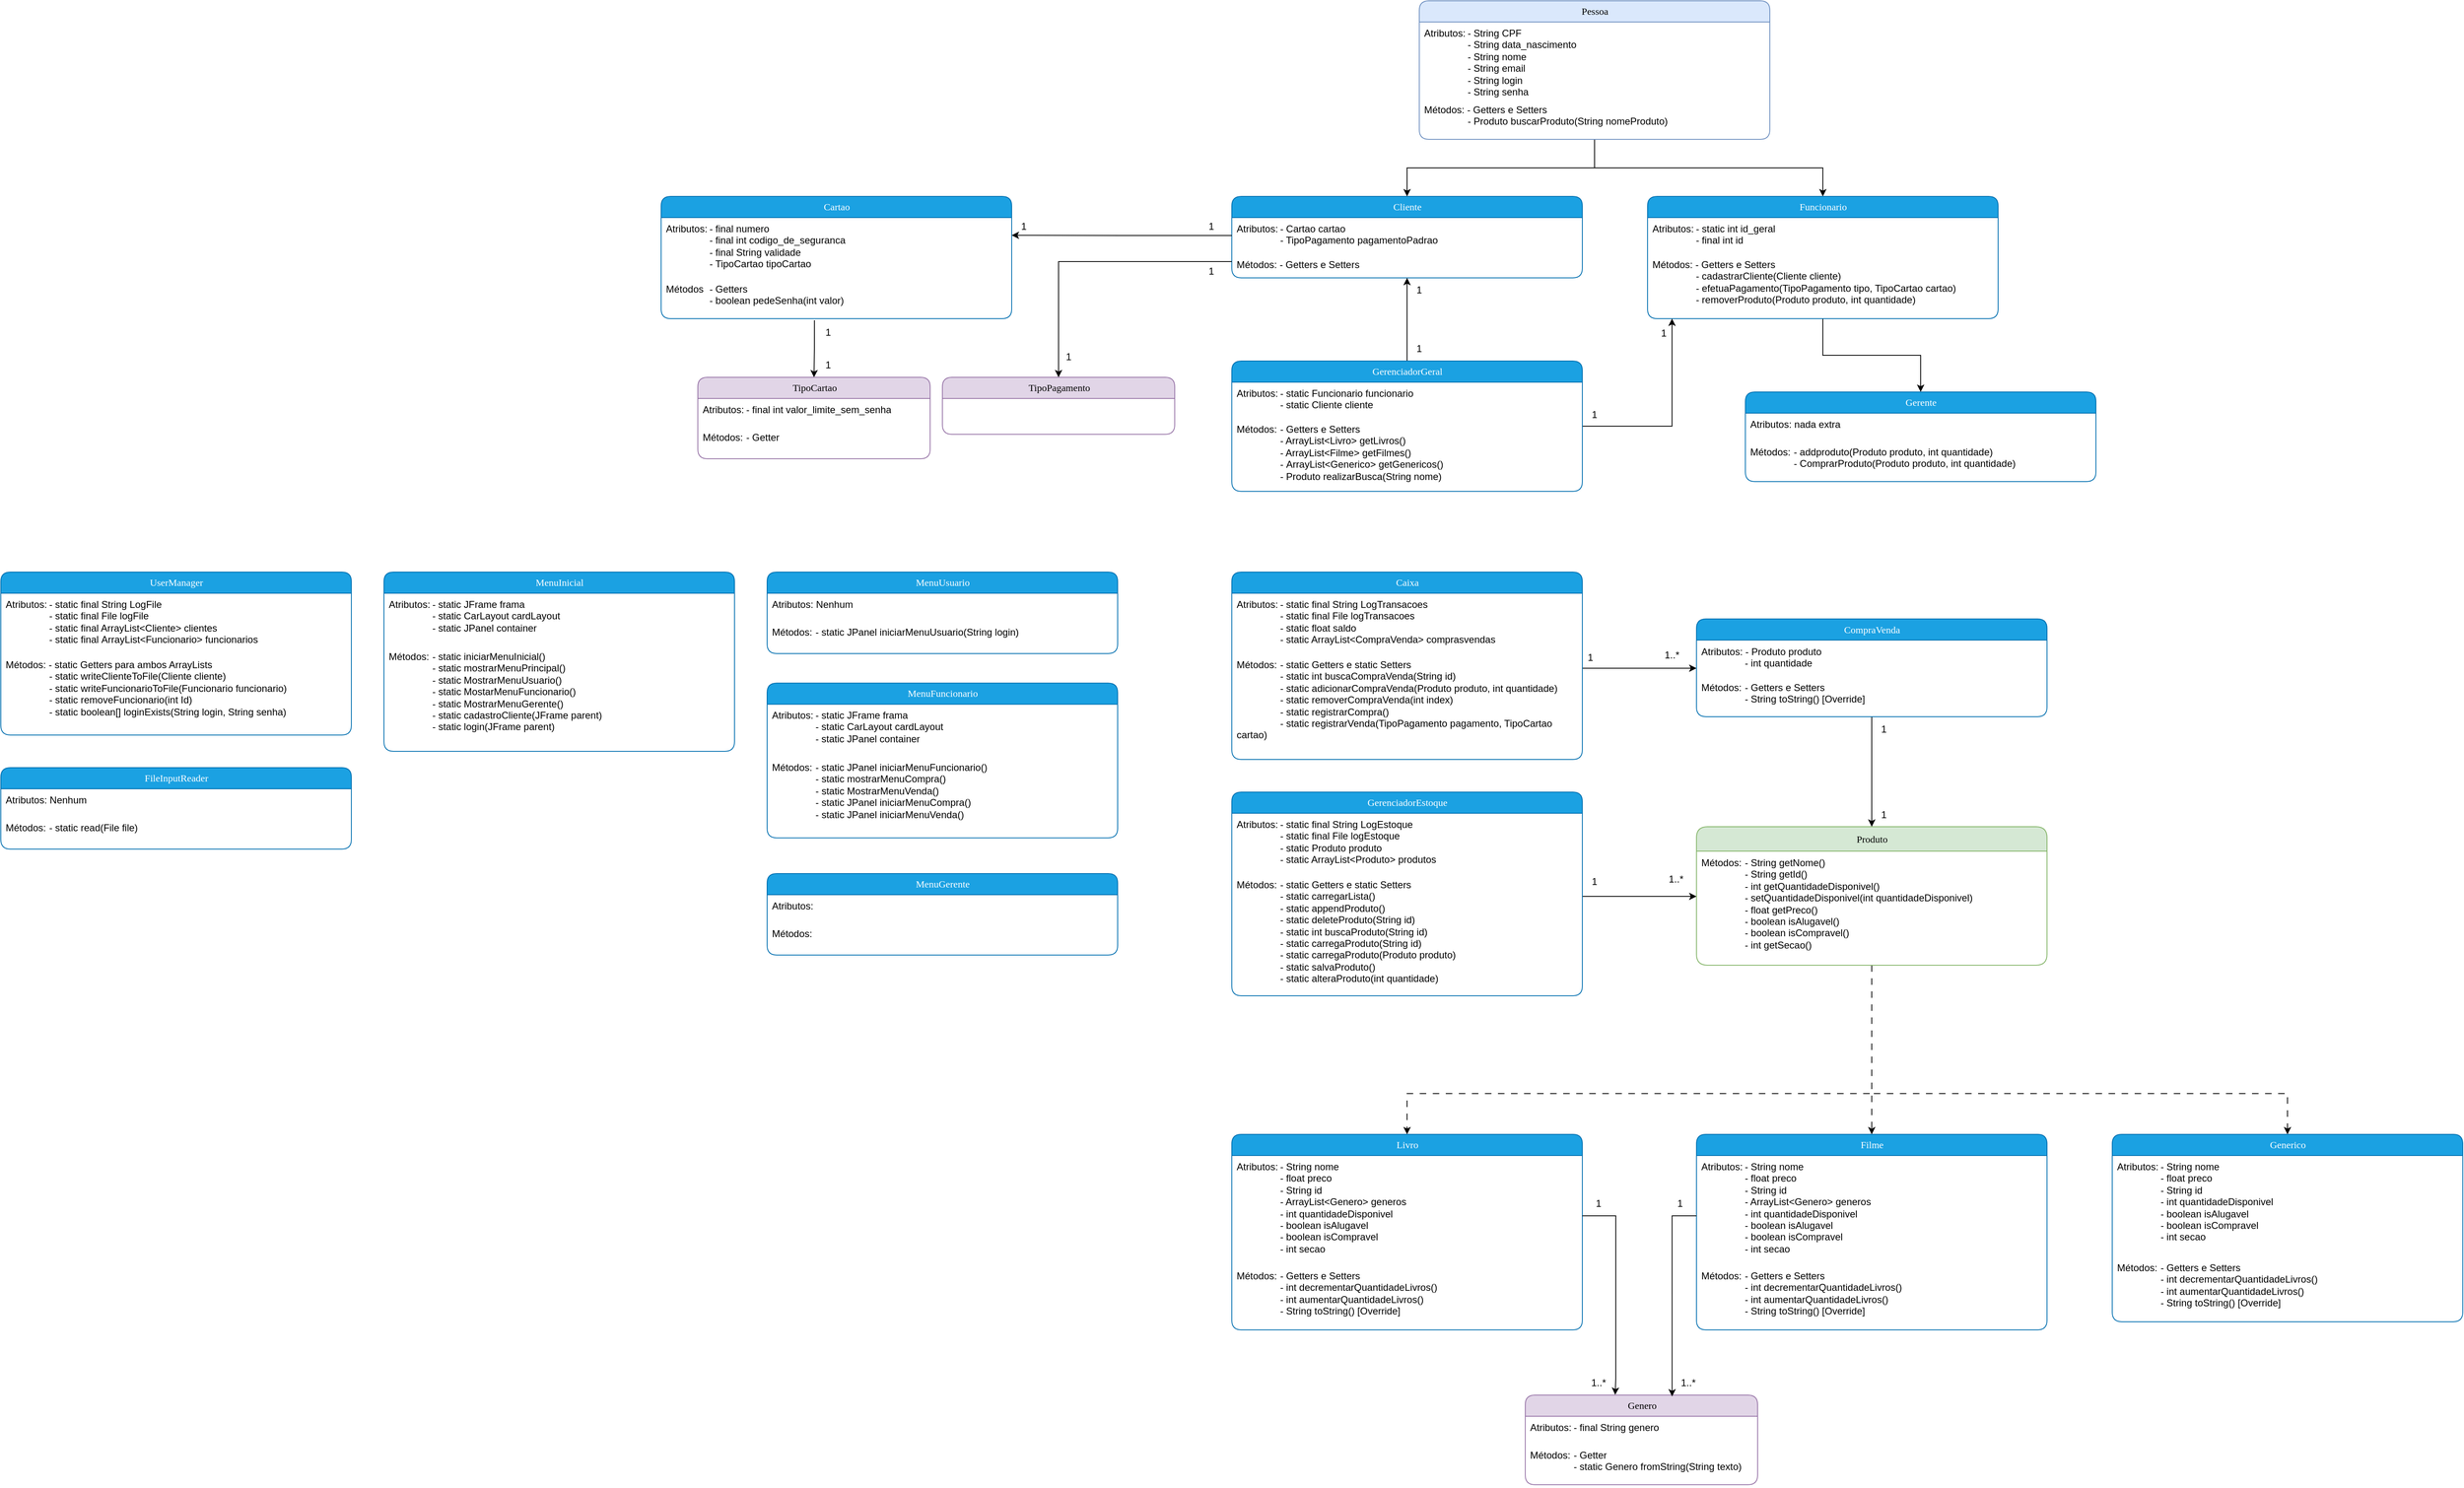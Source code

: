 <mxfile version="27.1.6">
  <diagram name="Page-1" id="b520641d-4fe3-3701-9064-5fc419738815">
    <mxGraphModel dx="1898" dy="3078" grid="1" gridSize="10" guides="1" tooltips="1" connect="1" arrows="1" fold="1" page="1" pageScale="1" pageWidth="1100" pageHeight="850" background="none" math="0" shadow="0">
      <root>
        <mxCell id="0" />
        <mxCell id="1" parent="0" />
        <mxCell id="ZfW2Em-M_eBguEsWXBFq-1" value="Cliente" style="swimlane;html=1;fontStyle=0;childLayout=stackLayout;horizontal=1;startSize=26;fillColor=#1ba1e2;horizontalStack=0;resizeParent=1;resizeLast=0;collapsible=1;marginBottom=0;swimlaneFillColor=#ffffff;align=center;rounded=1;shadow=0;comic=0;labelBackgroundColor=none;strokeWidth=1;fontFamily=Verdana;fontSize=12;strokeColor=#006EAF;fontColor=#ffffff;" vertex="1" parent="1">
          <mxGeometry x="3790" y="-560" width="430" height="100" as="geometry" />
        </mxCell>
        <mxCell id="ZfW2Em-M_eBguEsWXBFq-2" value="Atributos:&lt;span style=&quot;white-space: pre;&quot;&gt;&#x9;&lt;/span&gt;- Cartao cartao&lt;div&gt;&lt;span style=&quot;white-space: pre;&quot;&gt;&#x9;&lt;/span&gt;&lt;span style=&quot;white-space: pre;&quot;&gt;&#x9;&lt;/span&gt;- TipoPagamento pagamentoPadrao&lt;br&gt;&lt;/div&gt;" style="text;html=1;strokeColor=none;fillColor=none;spacingLeft=4;spacingRight=4;whiteSpace=wrap;overflow=hidden;rotatable=0;points=[[0,0.5],[1,0.5]];portConstraint=eastwest;" vertex="1" parent="ZfW2Em-M_eBguEsWXBFq-1">
          <mxGeometry y="26" width="430" height="44" as="geometry" />
        </mxCell>
        <mxCell id="ZfW2Em-M_eBguEsWXBFq-3" value="Métodos: - Getters e Setters" style="text;html=1;strokeColor=none;fillColor=none;spacingLeft=4;spacingRight=4;whiteSpace=wrap;overflow=hidden;rotatable=0;points=[[0,0.5],[1,0.5]];portConstraint=eastwest;" vertex="1" parent="ZfW2Em-M_eBguEsWXBFq-1">
          <mxGeometry y="70" width="430" height="20" as="geometry" />
        </mxCell>
        <mxCell id="ZfW2Em-M_eBguEsWXBFq-16" style="edgeStyle=orthogonalEdgeStyle;rounded=0;orthogonalLoop=1;jettySize=auto;html=1;entryX=0.5;entryY=0;entryDx=0;entryDy=0;" edge="1" parent="1" source="ZfW2Em-M_eBguEsWXBFq-4" target="ZfW2Em-M_eBguEsWXBFq-1">
          <mxGeometry relative="1" as="geometry" />
        </mxCell>
        <mxCell id="ZfW2Em-M_eBguEsWXBFq-17" style="edgeStyle=orthogonalEdgeStyle;rounded=0;orthogonalLoop=1;jettySize=auto;html=1;entryX=0.5;entryY=0;entryDx=0;entryDy=0;" edge="1" parent="1" source="ZfW2Em-M_eBguEsWXBFq-4" target="ZfW2Em-M_eBguEsWXBFq-8">
          <mxGeometry relative="1" as="geometry" />
        </mxCell>
        <mxCell id="ZfW2Em-M_eBguEsWXBFq-4" value="Pessoa" style="swimlane;html=1;fontStyle=0;childLayout=stackLayout;horizontal=1;startSize=26;fillColor=#dae8fc;horizontalStack=0;resizeParent=1;resizeLast=0;collapsible=1;marginBottom=0;swimlaneFillColor=#ffffff;align=center;rounded=1;shadow=0;comic=0;labelBackgroundColor=none;strokeWidth=1;fontFamily=Verdana;fontSize=12;strokeColor=#6c8ebf;" vertex="1" parent="1">
          <mxGeometry x="4020" y="-800" width="430" height="170" as="geometry" />
        </mxCell>
        <mxCell id="ZfW2Em-M_eBguEsWXBFq-5" value="Atributos:&lt;span style=&quot;white-space: pre;&quot;&gt;&#x9;&lt;/span&gt;- String CPF&lt;br&gt;&lt;span style=&quot;white-space: pre;&quot;&gt;&#x9;&lt;/span&gt;&lt;span style=&quot;white-space: pre;&quot;&gt;&#x9;&lt;/span&gt;- String data_nascimento&lt;br&gt;&lt;div&gt;&lt;span style=&quot;white-space: pre;&quot;&gt;&#x9;&lt;/span&gt;&lt;span style=&quot;white-space: pre;&quot;&gt;&#x9;&lt;/span&gt;- String nome&lt;br&gt;&lt;/div&gt;&lt;div&gt;&lt;span style=&quot;white-space: pre;&quot;&gt;&#x9;&lt;/span&gt;&lt;span style=&quot;white-space: pre;&quot;&gt;&#x9;&lt;/span&gt;- String email&lt;br&gt;&lt;/div&gt;&lt;div&gt;&lt;span style=&quot;white-space: pre;&quot;&gt;&#x9;&lt;/span&gt;&lt;span style=&quot;white-space: pre;&quot;&gt;&#x9;&lt;/span&gt;- String login&lt;br&gt;&lt;/div&gt;&lt;div&gt;&lt;span style=&quot;white-space: pre;&quot;&gt;&#x9;&lt;/span&gt;&lt;span style=&quot;white-space: pre;&quot;&gt;&#x9;&lt;/span&gt;- String senha&lt;br&gt;&lt;/div&gt;" style="text;html=1;strokeColor=none;fillColor=none;spacingLeft=4;spacingRight=4;whiteSpace=wrap;overflow=hidden;rotatable=0;points=[[0,0.5],[1,0.5]];portConstraint=eastwest;" vertex="1" parent="ZfW2Em-M_eBguEsWXBFq-4">
          <mxGeometry y="26" width="430" height="94" as="geometry" />
        </mxCell>
        <mxCell id="ZfW2Em-M_eBguEsWXBFq-6" value="Métodos: - Getters e Setters&lt;div&gt;&lt;span style=&quot;white-space: pre;&quot;&gt;&#x9;&lt;/span&gt;&lt;span style=&quot;white-space: pre;&quot;&gt;&#x9;&lt;/span&gt;- Produto buscarProduto(String nomeProduto)&lt;br&gt;&lt;/div&gt;" style="text;html=1;strokeColor=none;fillColor=none;spacingLeft=4;spacingRight=4;whiteSpace=wrap;overflow=hidden;rotatable=0;points=[[0,0.5],[1,0.5]];portConstraint=eastwest;" vertex="1" parent="ZfW2Em-M_eBguEsWXBFq-4">
          <mxGeometry y="120" width="430" height="50" as="geometry" />
        </mxCell>
        <mxCell id="ZfW2Em-M_eBguEsWXBFq-15" style="edgeStyle=orthogonalEdgeStyle;rounded=0;orthogonalLoop=1;jettySize=auto;html=1;entryX=0.5;entryY=0;entryDx=0;entryDy=0;" edge="1" parent="1" source="ZfW2Em-M_eBguEsWXBFq-8" target="ZfW2Em-M_eBguEsWXBFq-12">
          <mxGeometry relative="1" as="geometry" />
        </mxCell>
        <mxCell id="ZfW2Em-M_eBguEsWXBFq-8" value="Funcionario" style="swimlane;html=1;fontStyle=0;childLayout=stackLayout;horizontal=1;startSize=26;fillColor=#1ba1e2;horizontalStack=0;resizeParent=1;resizeLast=0;collapsible=1;marginBottom=0;swimlaneFillColor=#ffffff;align=center;rounded=1;shadow=0;comic=0;labelBackgroundColor=none;strokeWidth=1;fontFamily=Verdana;fontSize=12;strokeColor=#006EAF;fontColor=#ffffff;" vertex="1" parent="1">
          <mxGeometry x="4300" y="-560" width="430" height="150" as="geometry" />
        </mxCell>
        <mxCell id="ZfW2Em-M_eBguEsWXBFq-9" value="Atributos:&lt;span style=&quot;white-space: pre;&quot;&gt;&#x9;&lt;/span&gt;- static int id_geral&lt;div&gt;&lt;span style=&quot;white-space: pre;&quot;&gt;&#x9;&lt;/span&gt;&lt;span style=&quot;white-space: pre;&quot;&gt;&#x9;&lt;/span&gt;- final int id&lt;br&gt;&lt;/div&gt;" style="text;html=1;strokeColor=none;fillColor=none;spacingLeft=4;spacingRight=4;whiteSpace=wrap;overflow=hidden;rotatable=0;points=[[0,0.5],[1,0.5]];portConstraint=eastwest;" vertex="1" parent="ZfW2Em-M_eBguEsWXBFq-8">
          <mxGeometry y="26" width="430" height="44" as="geometry" />
        </mxCell>
        <mxCell id="ZfW2Em-M_eBguEsWXBFq-10" value="Métodos: - Getters e Setters&lt;div&gt;&lt;span style=&quot;white-space: pre;&quot;&gt;&#x9;&lt;/span&gt;&lt;span style=&quot;white-space: pre;&quot;&gt;&#x9;&lt;/span&gt;- cadastrarCliente(Cliente cliente)&lt;br&gt;&lt;/div&gt;&lt;div&gt;&lt;span style=&quot;white-space: pre;&quot;&gt;&#x9;&lt;/span&gt;&lt;span style=&quot;white-space: pre;&quot;&gt;&#x9;&lt;/span&gt;- efetuaPagamento(TipoPagamento tipo, TipoCartao cartao)&lt;br&gt;&lt;/div&gt;&lt;div&gt;&lt;span style=&quot;white-space: pre;&quot;&gt;&#x9;&lt;/span&gt;&lt;span style=&quot;white-space: pre;&quot;&gt;&#x9;&lt;/span&gt;- removerProduto(Produto produto, int quantidade)&lt;br&gt;&lt;/div&gt;" style="text;html=1;strokeColor=none;fillColor=none;spacingLeft=4;spacingRight=4;whiteSpace=wrap;overflow=hidden;rotatable=0;points=[[0,0.5],[1,0.5]];portConstraint=eastwest;" vertex="1" parent="ZfW2Em-M_eBguEsWXBFq-8">
          <mxGeometry y="70" width="430" height="80" as="geometry" />
        </mxCell>
        <mxCell id="ZfW2Em-M_eBguEsWXBFq-12" value="Gerente" style="swimlane;html=1;fontStyle=0;childLayout=stackLayout;horizontal=1;startSize=26;fillColor=#1ba1e2;horizontalStack=0;resizeParent=1;resizeLast=0;collapsible=1;marginBottom=0;swimlaneFillColor=#ffffff;align=center;rounded=1;shadow=0;comic=0;labelBackgroundColor=none;strokeWidth=1;fontFamily=Verdana;fontSize=12;strokeColor=#006EAF;fontColor=#ffffff;" vertex="1" parent="1">
          <mxGeometry x="4420" y="-320" width="430" height="110" as="geometry" />
        </mxCell>
        <mxCell id="ZfW2Em-M_eBguEsWXBFq-13" value="Atributos: nada extra" style="text;html=1;strokeColor=none;fillColor=none;spacingLeft=4;spacingRight=4;whiteSpace=wrap;overflow=hidden;rotatable=0;points=[[0,0.5],[1,0.5]];portConstraint=eastwest;" vertex="1" parent="ZfW2Em-M_eBguEsWXBFq-12">
          <mxGeometry y="26" width="430" height="34" as="geometry" />
        </mxCell>
        <mxCell id="ZfW2Em-M_eBguEsWXBFq-14" value="Métodos:&lt;span style=&quot;white-space: pre;&quot;&gt;&#x9;&lt;/span&gt;- addproduto(Produto produto, int quantidade)&lt;div&gt;&lt;span style=&quot;white-space: pre;&quot;&gt;&#x9;&lt;/span&gt;&lt;span style=&quot;white-space: pre;&quot;&gt;&#x9;&lt;/span&gt;- ComprarProduto(Produto produto, int quantidade)&lt;br&gt;&lt;/div&gt;" style="text;html=1;strokeColor=none;fillColor=none;spacingLeft=4;spacingRight=4;whiteSpace=wrap;overflow=hidden;rotatable=0;points=[[0,0.5],[1,0.5]];portConstraint=eastwest;" vertex="1" parent="ZfW2Em-M_eBguEsWXBFq-12">
          <mxGeometry y="60" width="430" height="50" as="geometry" />
        </mxCell>
        <mxCell id="ZfW2Em-M_eBguEsWXBFq-36" style="edgeStyle=orthogonalEdgeStyle;rounded=0;orthogonalLoop=1;jettySize=auto;html=1;entryX=0.5;entryY=0;entryDx=0;entryDy=0;dashed=1;dashPattern=8 8;" edge="1" parent="1" source="ZfW2Em-M_eBguEsWXBFq-18" target="ZfW2Em-M_eBguEsWXBFq-27">
          <mxGeometry relative="1" as="geometry">
            <Array as="points">
              <mxPoint x="4575" y="541" />
              <mxPoint x="4005" y="541" />
            </Array>
          </mxGeometry>
        </mxCell>
        <mxCell id="ZfW2Em-M_eBguEsWXBFq-37" style="edgeStyle=orthogonalEdgeStyle;rounded=0;orthogonalLoop=1;jettySize=auto;html=1;entryX=0.5;entryY=0;entryDx=0;entryDy=0;dashed=1;dashPattern=8 8;" edge="1" parent="1" source="ZfW2Em-M_eBguEsWXBFq-18" target="ZfW2Em-M_eBguEsWXBFq-30">
          <mxGeometry relative="1" as="geometry">
            <Array as="points">
              <mxPoint x="4575" y="488" />
              <mxPoint x="4575" y="488" />
            </Array>
          </mxGeometry>
        </mxCell>
        <mxCell id="ZfW2Em-M_eBguEsWXBFq-38" style="edgeStyle=orthogonalEdgeStyle;rounded=0;orthogonalLoop=1;jettySize=auto;html=1;dashed=1;dashPattern=8 8;" edge="1" parent="1" source="ZfW2Em-M_eBguEsWXBFq-18" target="ZfW2Em-M_eBguEsWXBFq-33">
          <mxGeometry relative="1" as="geometry">
            <Array as="points">
              <mxPoint x="4575" y="541" />
              <mxPoint x="5085" y="541" />
            </Array>
          </mxGeometry>
        </mxCell>
        <mxCell id="ZfW2Em-M_eBguEsWXBFq-18" value="Produto" style="swimlane;html=1;fontStyle=0;childLayout=stackLayout;horizontal=1;startSize=30;fillColor=#d5e8d4;horizontalStack=0;resizeParent=1;resizeLast=0;collapsible=1;marginBottom=0;swimlaneFillColor=#ffffff;align=center;rounded=1;shadow=0;comic=0;labelBackgroundColor=none;strokeWidth=1;fontFamily=Verdana;fontSize=12;strokeColor=#82b366;" vertex="1" parent="1">
          <mxGeometry x="4360" y="213.5" width="430" height="170" as="geometry" />
        </mxCell>
        <mxCell id="ZfW2Em-M_eBguEsWXBFq-19" value="Métodos:&lt;span style=&quot;white-space: pre;&quot;&gt;&#x9;&lt;/span&gt;- String getNome()&lt;div&gt;&lt;span style=&quot;white-space: pre;&quot;&gt;&#x9;&lt;/span&gt;&lt;span style=&quot;white-space: pre;&quot;&gt;&#x9;&lt;/span&gt;- String getId()&lt;br&gt;&lt;/div&gt;&lt;div&gt;&lt;span style=&quot;white-space: pre;&quot;&gt;&#x9;&lt;/span&gt;&lt;span style=&quot;white-space: pre;&quot;&gt;&#x9;&lt;/span&gt;- int getQuantidadeDisponivel()&lt;br&gt;&lt;/div&gt;&lt;div&gt;&lt;span style=&quot;white-space: pre;&quot;&gt;&#x9;&lt;/span&gt;&lt;span style=&quot;white-space: pre;&quot;&gt;&#x9;&lt;/span&gt;-&amp;nbsp;setQuantidadeDisponivel(int quantidadeDisponivel)&lt;br&gt;&lt;/div&gt;&lt;div&gt;&lt;span style=&quot;white-space: pre;&quot;&gt;&#x9;&lt;/span&gt;&lt;span style=&quot;white-space: pre;&quot;&gt;&#x9;&lt;/span&gt;- float getPreco()&lt;br&gt;&lt;/div&gt;&lt;div&gt;&lt;span style=&quot;white-space: pre;&quot;&gt;&#x9;&lt;/span&gt;&lt;span style=&quot;white-space: pre;&quot;&gt;&#x9;&lt;/span&gt;- boolean isAlugavel()&lt;br&gt;&lt;/div&gt;&lt;div&gt;&lt;span style=&quot;white-space: pre;&quot;&gt;&#x9;&lt;/span&gt;&lt;span style=&quot;white-space: pre;&quot;&gt;&#x9;&lt;/span&gt;- boolean isCompravel()&lt;br&gt;&lt;/div&gt;&lt;div&gt;&lt;span style=&quot;white-space: pre;&quot;&gt;&#x9;&lt;/span&gt;&lt;span style=&quot;white-space: pre;&quot;&gt;&#x9;&lt;/span&gt;- int getSecao()&lt;br&gt;&lt;/div&gt;" style="text;html=1;strokeColor=none;fillColor=none;spacingLeft=4;spacingRight=4;whiteSpace=wrap;overflow=hidden;rotatable=0;points=[[0,0.5],[1,0.5]];portConstraint=eastwest;" vertex="1" parent="ZfW2Em-M_eBguEsWXBFq-18">
          <mxGeometry y="30" width="430" height="140" as="geometry" />
        </mxCell>
        <mxCell id="ZfW2Em-M_eBguEsWXBFq-20" value="UserManager" style="swimlane;html=1;fontStyle=0;childLayout=stackLayout;horizontal=1;startSize=26;fillColor=#1ba1e2;horizontalStack=0;resizeParent=1;resizeLast=0;collapsible=1;marginBottom=0;swimlaneFillColor=#ffffff;align=center;rounded=1;shadow=0;comic=0;labelBackgroundColor=none;strokeWidth=1;fontFamily=Verdana;fontSize=12;strokeColor=#006EAF;fontColor=#ffffff;" vertex="1" parent="1">
          <mxGeometry x="2280" y="-99" width="430" height="200" as="geometry" />
        </mxCell>
        <mxCell id="ZfW2Em-M_eBguEsWXBFq-21" value="Atributos:&lt;span style=&quot;white-space: pre;&quot;&gt;&#x9;&lt;/span&gt;- static final String LogFile&lt;div&gt;&lt;span style=&quot;white-space: pre;&quot;&gt;&#x9;&lt;/span&gt;&lt;span style=&quot;white-space: pre;&quot;&gt;&#x9;&lt;/span&gt;&lt;span style=&quot;background-color: transparent; color: light-dark(rgb(0, 0, 0), rgb(255, 255, 255));&quot;&gt;- static final File logFile&lt;/span&gt;&lt;/div&gt;&lt;div&gt;&lt;span style=&quot;background-color: transparent; color: light-dark(rgb(0, 0, 0), rgb(255, 255, 255));&quot;&gt;&lt;span style=&quot;white-space: pre;&quot;&gt;&#x9;&lt;/span&gt;&lt;span style=&quot;white-space: pre;&quot;&gt;&#x9;&lt;/span&gt;- static final ArrayList&amp;lt;Cliente&amp;gt; clientes&lt;/span&gt;&lt;/div&gt;&lt;div&gt;&lt;span style=&quot;white-space: pre;&quot;&gt;&#x9;&lt;/span&gt;&lt;span style=&quot;white-space: pre;&quot;&gt;&#x9;&lt;/span&gt;&lt;span style=&quot;background-color: transparent; color: light-dark(rgb(0, 0, 0), rgb(255, 255, 255));&quot;&gt;- static final&amp;nbsp;&lt;/span&gt;&lt;span style=&quot;background-color: transparent; color: light-dark(rgb(0, 0, 0), rgb(255, 255, 255));&quot;&gt;ArrayList&amp;lt;Funcionario&amp;gt; funcionarios&lt;/span&gt;&lt;/div&gt;" style="text;html=1;strokeColor=none;fillColor=none;spacingLeft=4;spacingRight=4;whiteSpace=wrap;overflow=hidden;rotatable=0;points=[[0,0.5],[1,0.5]];portConstraint=eastwest;" vertex="1" parent="ZfW2Em-M_eBguEsWXBFq-20">
          <mxGeometry y="26" width="430" height="74" as="geometry" />
        </mxCell>
        <mxCell id="ZfW2Em-M_eBguEsWXBFq-22" value="Métodos: - static Getters para ambos ArrayLists&lt;div&gt;&lt;span style=&quot;white-space: pre;&quot;&gt;&#x9;&lt;/span&gt;&lt;span style=&quot;white-space: pre;&quot;&gt;&#x9;&lt;/span&gt;- static writeClienteToFile(Cliente cliente)&lt;br&gt;&lt;/div&gt;&lt;div&gt;&lt;span style=&quot;white-space: pre;&quot;&gt;&#x9;&lt;/span&gt;&lt;span style=&quot;white-space: pre;&quot;&gt;&#x9;&lt;/span&gt;- static writeFuncionarioToFile(Funcionario funcionario)&lt;br&gt;&lt;/div&gt;&lt;div&gt;&lt;span style=&quot;white-space: pre;&quot;&gt;&#x9;&lt;/span&gt;&lt;span style=&quot;white-space: pre;&quot;&gt;&#x9;&lt;/span&gt;- static removeFuncionario(int Id)&lt;br&gt;&lt;/div&gt;&lt;div&gt;&lt;span style=&quot;white-space: pre;&quot;&gt;&#x9;&lt;/span&gt;&lt;span style=&quot;white-space: pre;&quot;&gt;&#x9;&lt;/span&gt;- static boolean[] loginExists(String login, String senha)&lt;/div&gt;" style="text;html=1;strokeColor=none;fillColor=none;spacingLeft=4;spacingRight=4;whiteSpace=wrap;overflow=hidden;rotatable=0;points=[[0,0.5],[1,0.5]];portConstraint=eastwest;" vertex="1" parent="ZfW2Em-M_eBguEsWXBFq-20">
          <mxGeometry y="100" width="430" height="100" as="geometry" />
        </mxCell>
        <mxCell id="ZfW2Em-M_eBguEsWXBFq-23" value="Genero" style="swimlane;html=1;fontStyle=0;childLayout=stackLayout;horizontal=1;startSize=26;fillColor=#e1d5e7;horizontalStack=0;resizeParent=1;resizeLast=0;collapsible=1;marginBottom=0;swimlaneFillColor=#ffffff;align=center;rounded=1;shadow=0;comic=0;labelBackgroundColor=none;strokeWidth=1;fontFamily=Verdana;fontSize=12;strokeColor=#9673a6;" vertex="1" parent="1">
          <mxGeometry x="4150" y="911" width="285" height="110" as="geometry" />
        </mxCell>
        <mxCell id="ZfW2Em-M_eBguEsWXBFq-24" value="Atributos:&lt;span style=&quot;white-space: pre;&quot;&gt;&#x9;&lt;/span&gt;- final String genero" style="text;html=1;strokeColor=none;fillColor=none;spacingLeft=4;spacingRight=4;whiteSpace=wrap;overflow=hidden;rotatable=0;points=[[0,0.5],[1,0.5]];portConstraint=eastwest;" vertex="1" parent="ZfW2Em-M_eBguEsWXBFq-23">
          <mxGeometry y="26" width="285" height="34" as="geometry" />
        </mxCell>
        <mxCell id="ZfW2Em-M_eBguEsWXBFq-25" value="Métodos:&lt;span style=&quot;white-space: pre;&quot;&gt;&#x9;&lt;/span&gt;- Getter&lt;div&gt;&lt;span style=&quot;white-space: pre;&quot;&gt;&#x9;&lt;/span&gt;&lt;span style=&quot;white-space: pre;&quot;&gt;&#x9;&lt;/span&gt;- static Genero fromString(String texto)&lt;br&gt;&lt;/div&gt;" style="text;html=1;strokeColor=none;fillColor=none;spacingLeft=4;spacingRight=4;whiteSpace=wrap;overflow=hidden;rotatable=0;points=[[0,0.5],[1,0.5]];portConstraint=eastwest;" vertex="1" parent="ZfW2Em-M_eBguEsWXBFq-23">
          <mxGeometry y="60" width="285" height="50" as="geometry" />
        </mxCell>
        <mxCell id="ZfW2Em-M_eBguEsWXBFq-27" value="Livro" style="swimlane;html=1;fontStyle=0;childLayout=stackLayout;horizontal=1;startSize=26;fillColor=#1ba1e2;horizontalStack=0;resizeParent=1;resizeLast=0;collapsible=1;marginBottom=0;swimlaneFillColor=#ffffff;align=center;rounded=1;shadow=0;comic=0;labelBackgroundColor=none;strokeWidth=1;fontFamily=Verdana;fontSize=12;strokeColor=#006EAF;fontColor=#ffffff;" vertex="1" parent="1">
          <mxGeometry x="3790" y="591" width="430" height="240" as="geometry" />
        </mxCell>
        <mxCell id="ZfW2Em-M_eBguEsWXBFq-28" value="Atributos:&lt;span style=&quot;white-space: pre;&quot;&gt;&#x9;&lt;/span&gt;- String nome&lt;div&gt;&lt;span style=&quot;white-space: pre;&quot;&gt;&#x9;&lt;/span&gt;&lt;span style=&quot;white-space: pre;&quot;&gt;&#x9;&lt;/span&gt;- float preco&lt;br&gt;&lt;/div&gt;&lt;div&gt;&lt;span style=&quot;white-space: pre;&quot;&gt;&#x9;&lt;/span&gt;&lt;span style=&quot;white-space: pre;&quot;&gt;&#x9;&lt;/span&gt;- String id&lt;br&gt;&lt;/div&gt;&lt;div&gt;&lt;span style=&quot;white-space: pre;&quot;&gt;&#x9;&lt;/span&gt;&lt;span style=&quot;white-space: pre;&quot;&gt;&#x9;&lt;/span&gt;- ArrayList&amp;lt;Genero&amp;gt; generos&lt;br&gt;&lt;/div&gt;&lt;div&gt;&lt;span style=&quot;white-space: pre;&quot;&gt;&#x9;&lt;/span&gt;&lt;span style=&quot;white-space: pre;&quot;&gt;&#x9;&lt;/span&gt;- int quantidadeDisponivel&lt;br&gt;&lt;/div&gt;&lt;div&gt;&lt;span style=&quot;white-space: pre;&quot;&gt;&#x9;&lt;/span&gt;&lt;span style=&quot;white-space: pre;&quot;&gt;&#x9;&lt;/span&gt;- boolean isAlugavel&lt;br&gt;&lt;/div&gt;&lt;div&gt;&lt;span style=&quot;white-space: pre;&quot;&gt;&#x9;&lt;/span&gt;&lt;span style=&quot;white-space: pre;&quot;&gt;&#x9;&lt;/span&gt;- boolean isCompravel&lt;br&gt;&lt;/div&gt;&lt;div&gt;&lt;span style=&quot;white-space: pre;&quot;&gt;&#x9;&lt;/span&gt;&lt;span style=&quot;white-space: pre;&quot;&gt;&#x9;&lt;/span&gt;- int secao&lt;br&gt;&lt;/div&gt;" style="text;html=1;strokeColor=none;fillColor=none;spacingLeft=4;spacingRight=4;whiteSpace=wrap;overflow=hidden;rotatable=0;points=[[0,0.5],[1,0.5]];portConstraint=eastwest;" vertex="1" parent="ZfW2Em-M_eBguEsWXBFq-27">
          <mxGeometry y="26" width="430" height="134" as="geometry" />
        </mxCell>
        <mxCell id="ZfW2Em-M_eBguEsWXBFq-29" value="Métodos:&lt;span style=&quot;white-space: pre;&quot;&gt;&#x9;&lt;/span&gt;- Getters e Setters&lt;span style=&quot;white-space: pre;&quot;&gt;&lt;/span&gt;&lt;div&gt;&lt;span style=&quot;white-space: pre;&quot;&gt;&#x9;&lt;/span&gt;&lt;span style=&quot;white-space: pre;&quot;&gt;&#x9;&lt;/span&gt;- int decrementarQuantidadeLivros()&lt;br&gt;&lt;/div&gt;&lt;div&gt;&lt;span style=&quot;white-space: pre;&quot;&gt;&#x9;&lt;/span&gt;&lt;span style=&quot;white-space: pre;&quot;&gt;&#x9;&lt;/span&gt;- int aumentarQuantidadeLivros()&lt;br&gt;&lt;/div&gt;&lt;div&gt;&lt;span style=&quot;white-space: pre;&quot;&gt;&#x9;&lt;/span&gt;&lt;span style=&quot;white-space: pre;&quot;&gt;&#x9;&lt;/span&gt;- String toString() [&lt;span style=&quot;background-color: transparent; color: light-dark(rgb(0, 0, 0), rgb(255, 255, 255));&quot;&gt;Override]&lt;/span&gt;&lt;/div&gt;" style="text;html=1;strokeColor=none;fillColor=none;spacingLeft=4;spacingRight=4;whiteSpace=wrap;overflow=hidden;rotatable=0;points=[[0,0.5],[1,0.5]];portConstraint=eastwest;" vertex="1" parent="ZfW2Em-M_eBguEsWXBFq-27">
          <mxGeometry y="160" width="430" height="80" as="geometry" />
        </mxCell>
        <mxCell id="ZfW2Em-M_eBguEsWXBFq-30" value="Filme" style="swimlane;html=1;fontStyle=0;childLayout=stackLayout;horizontal=1;startSize=26;fillColor=#1ba1e2;horizontalStack=0;resizeParent=1;resizeLast=0;collapsible=1;marginBottom=0;swimlaneFillColor=#ffffff;align=center;rounded=1;shadow=0;comic=0;labelBackgroundColor=none;strokeWidth=1;fontFamily=Verdana;fontSize=12;strokeColor=#006EAF;fontColor=#ffffff;" vertex="1" parent="1">
          <mxGeometry x="4360" y="591" width="430" height="240" as="geometry" />
        </mxCell>
        <mxCell id="ZfW2Em-M_eBguEsWXBFq-31" value="Atributos:&lt;span style=&quot;white-space: pre;&quot;&gt;&#x9;&lt;/span&gt;- String nome&lt;div&gt;&lt;span style=&quot;white-space: pre;&quot;&gt;&#x9;&lt;/span&gt;&lt;span style=&quot;white-space: pre;&quot;&gt;&#x9;&lt;/span&gt;- float preco&lt;br&gt;&lt;/div&gt;&lt;div&gt;&lt;span style=&quot;white-space: pre;&quot;&gt;&#x9;&lt;/span&gt;&lt;span style=&quot;white-space: pre;&quot;&gt;&#x9;&lt;/span&gt;- String id&lt;br&gt;&lt;/div&gt;&lt;div&gt;&lt;span style=&quot;white-space: pre;&quot;&gt;&#x9;&lt;/span&gt;&lt;span style=&quot;white-space: pre;&quot;&gt;&#x9;&lt;/span&gt;- ArrayList&amp;lt;Genero&amp;gt; generos&lt;br&gt;&lt;/div&gt;&lt;div&gt;&lt;span style=&quot;white-space: pre;&quot;&gt;&#x9;&lt;/span&gt;&lt;span style=&quot;white-space: pre;&quot;&gt;&#x9;&lt;/span&gt;- int quantidadeDisponivel&lt;br&gt;&lt;/div&gt;&lt;div&gt;&lt;span style=&quot;white-space: pre;&quot;&gt;&#x9;&lt;/span&gt;&lt;span style=&quot;white-space: pre;&quot;&gt;&#x9;&lt;/span&gt;- boolean isAlugavel&lt;br&gt;&lt;/div&gt;&lt;div&gt;&lt;span style=&quot;white-space: pre;&quot;&gt;&#x9;&lt;/span&gt;&lt;span style=&quot;white-space: pre;&quot;&gt;&#x9;&lt;/span&gt;- boolean isCompravel&lt;br&gt;&lt;/div&gt;&lt;div&gt;&lt;span style=&quot;white-space: pre;&quot;&gt;&#x9;&lt;/span&gt;&lt;span style=&quot;white-space: pre;&quot;&gt;&#x9;&lt;/span&gt;- int secao&lt;br&gt;&lt;/div&gt;" style="text;html=1;strokeColor=none;fillColor=none;spacingLeft=4;spacingRight=4;whiteSpace=wrap;overflow=hidden;rotatable=0;points=[[0,0.5],[1,0.5]];portConstraint=eastwest;" vertex="1" parent="ZfW2Em-M_eBguEsWXBFq-30">
          <mxGeometry y="26" width="430" height="134" as="geometry" />
        </mxCell>
        <mxCell id="ZfW2Em-M_eBguEsWXBFq-32" value="Métodos:&lt;span style=&quot;white-space: pre;&quot;&gt;&#x9;&lt;/span&gt;- Getters e Setters&lt;span style=&quot;white-space: pre;&quot;&gt;&lt;/span&gt;&lt;div&gt;&lt;span style=&quot;white-space: pre;&quot;&gt;&#x9;&lt;/span&gt;&lt;span style=&quot;white-space: pre;&quot;&gt;&#x9;&lt;/span&gt;- int decrementarQuantidadeLivros()&lt;br&gt;&lt;/div&gt;&lt;div&gt;&lt;span style=&quot;white-space: pre;&quot;&gt;&#x9;&lt;/span&gt;&lt;span style=&quot;white-space: pre;&quot;&gt;&#x9;&lt;/span&gt;- int aumentarQuantidadeLivros()&lt;br&gt;&lt;/div&gt;&lt;div&gt;&lt;span style=&quot;white-space: pre;&quot;&gt;&#x9;&lt;/span&gt;&lt;span style=&quot;white-space: pre;&quot;&gt;&#x9;&lt;/span&gt;- String toString() [&lt;span style=&quot;background-color: transparent; color: light-dark(rgb(0, 0, 0), rgb(255, 255, 255));&quot;&gt;Override]&lt;/span&gt;&lt;/div&gt;" style="text;html=1;strokeColor=none;fillColor=none;spacingLeft=4;spacingRight=4;whiteSpace=wrap;overflow=hidden;rotatable=0;points=[[0,0.5],[1,0.5]];portConstraint=eastwest;" vertex="1" parent="ZfW2Em-M_eBguEsWXBFq-30">
          <mxGeometry y="160" width="430" height="80" as="geometry" />
        </mxCell>
        <mxCell id="ZfW2Em-M_eBguEsWXBFq-33" value="Generico" style="swimlane;html=1;fontStyle=0;childLayout=stackLayout;horizontal=1;startSize=26;fillColor=#1ba1e2;horizontalStack=0;resizeParent=1;resizeLast=0;collapsible=1;marginBottom=0;swimlaneFillColor=#ffffff;align=center;rounded=1;shadow=0;comic=0;labelBackgroundColor=none;strokeWidth=1;fontFamily=Verdana;fontSize=12;strokeColor=#006EAF;fontColor=#ffffff;" vertex="1" parent="1">
          <mxGeometry x="4870" y="591" width="430" height="230" as="geometry" />
        </mxCell>
        <mxCell id="ZfW2Em-M_eBguEsWXBFq-34" value="Atributos:&lt;span style=&quot;white-space: pre;&quot;&gt;&#x9;&lt;/span&gt;- String nome&lt;div&gt;&lt;span style=&quot;white-space: pre;&quot;&gt;&#x9;&lt;/span&gt;&lt;span style=&quot;white-space: pre;&quot;&gt;&#x9;&lt;/span&gt;- float preco&lt;br&gt;&lt;/div&gt;&lt;div&gt;&lt;span style=&quot;white-space: pre;&quot;&gt;&#x9;&lt;/span&gt;&lt;span style=&quot;white-space: pre;&quot;&gt;&#x9;&lt;/span&gt;- String id&lt;/div&gt;&lt;div&gt;&lt;span style=&quot;background-color: transparent; color: light-dark(rgb(0, 0, 0), rgb(255, 255, 255)); white-space: pre;&quot;&gt;&#x9;&lt;/span&gt;&lt;span style=&quot;background-color: transparent; color: light-dark(rgb(0, 0, 0), rgb(255, 255, 255)); white-space: pre;&quot;&gt;&#x9;&lt;/span&gt;&lt;span style=&quot;background-color: transparent; color: light-dark(rgb(0, 0, 0), rgb(255, 255, 255));&quot;&gt;- int quantidadeDisponivel&lt;/span&gt;&lt;/div&gt;&lt;div&gt;&lt;span style=&quot;white-space: pre;&quot;&gt;&#x9;&lt;/span&gt;&lt;span style=&quot;white-space: pre;&quot;&gt;&#x9;&lt;/span&gt;- boolean isAlugavel&lt;br&gt;&lt;/div&gt;&lt;div&gt;&lt;span style=&quot;white-space: pre;&quot;&gt;&#x9;&lt;/span&gt;&lt;span style=&quot;white-space: pre;&quot;&gt;&#x9;&lt;/span&gt;- boolean isCompravel&lt;br&gt;&lt;/div&gt;&lt;div&gt;&lt;span style=&quot;white-space: pre;&quot;&gt;&#x9;&lt;/span&gt;&lt;span style=&quot;white-space: pre;&quot;&gt;&#x9;&lt;/span&gt;- int secao&lt;br&gt;&lt;/div&gt;" style="text;html=1;strokeColor=none;fillColor=none;spacingLeft=4;spacingRight=4;whiteSpace=wrap;overflow=hidden;rotatable=0;points=[[0,0.5],[1,0.5]];portConstraint=eastwest;" vertex="1" parent="ZfW2Em-M_eBguEsWXBFq-33">
          <mxGeometry y="26" width="430" height="124" as="geometry" />
        </mxCell>
        <mxCell id="ZfW2Em-M_eBguEsWXBFq-35" value="Métodos:&lt;span style=&quot;white-space: pre;&quot;&gt;&#x9;&lt;/span&gt;- Getters e Setters&lt;span style=&quot;white-space: pre;&quot;&gt;&lt;/span&gt;&lt;div&gt;&lt;span style=&quot;white-space: pre;&quot;&gt;&#x9;&lt;/span&gt;&lt;span style=&quot;white-space: pre;&quot;&gt;&#x9;&lt;/span&gt;- int decrementarQuantidadeLivros()&lt;br&gt;&lt;/div&gt;&lt;div&gt;&lt;span style=&quot;white-space: pre;&quot;&gt;&#x9;&lt;/span&gt;&lt;span style=&quot;white-space: pre;&quot;&gt;&#x9;&lt;/span&gt;- int aumentarQuantidadeLivros()&lt;br&gt;&lt;/div&gt;&lt;div&gt;&lt;span style=&quot;white-space: pre;&quot;&gt;&#x9;&lt;/span&gt;&lt;span style=&quot;white-space: pre;&quot;&gt;&#x9;&lt;/span&gt;- String toString() [&lt;span style=&quot;background-color: transparent; color: light-dark(rgb(0, 0, 0), rgb(255, 255, 255));&quot;&gt;Override]&lt;/span&gt;&lt;/div&gt;" style="text;html=1;strokeColor=none;fillColor=none;spacingLeft=4;spacingRight=4;whiteSpace=wrap;overflow=hidden;rotatable=0;points=[[0,0.5],[1,0.5]];portConstraint=eastwest;" vertex="1" parent="ZfW2Em-M_eBguEsWXBFq-33">
          <mxGeometry y="150" width="430" height="80" as="geometry" />
        </mxCell>
        <mxCell id="ZfW2Em-M_eBguEsWXBFq-41" value="1" style="text;html=1;align=center;verticalAlign=middle;whiteSpace=wrap;rounded=0;" vertex="1" parent="1">
          <mxGeometry x="4210" y="661" width="60" height="30" as="geometry" />
        </mxCell>
        <mxCell id="ZfW2Em-M_eBguEsWXBFq-42" style="edgeStyle=orthogonalEdgeStyle;rounded=0;orthogonalLoop=1;jettySize=auto;html=1;entryX=0.387;entryY=-0.003;entryDx=0;entryDy=0;entryPerimeter=0;" edge="1" parent="1" source="ZfW2Em-M_eBguEsWXBFq-27" target="ZfW2Em-M_eBguEsWXBFq-23">
          <mxGeometry relative="1" as="geometry">
            <mxPoint x="4260" y="901" as="targetPoint" />
            <Array as="points">
              <mxPoint x="4261" y="691" />
              <mxPoint x="4261" y="891" />
              <mxPoint x="4260" y="891" />
            </Array>
          </mxGeometry>
        </mxCell>
        <mxCell id="ZfW2Em-M_eBguEsWXBFq-43" style="edgeStyle=orthogonalEdgeStyle;rounded=0;orthogonalLoop=1;jettySize=auto;html=1;entryX=0.632;entryY=0.015;entryDx=0;entryDy=0;entryPerimeter=0;" edge="1" parent="1" source="ZfW2Em-M_eBguEsWXBFq-31" target="ZfW2Em-M_eBguEsWXBFq-23">
          <mxGeometry relative="1" as="geometry">
            <Array as="points">
              <mxPoint x="4330" y="691" />
            </Array>
          </mxGeometry>
        </mxCell>
        <mxCell id="ZfW2Em-M_eBguEsWXBFq-44" value="1" style="text;html=1;align=center;verticalAlign=middle;whiteSpace=wrap;rounded=0;" vertex="1" parent="1">
          <mxGeometry x="4310" y="661" width="60" height="30" as="geometry" />
        </mxCell>
        <mxCell id="ZfW2Em-M_eBguEsWXBFq-45" value="1..*" style="text;html=1;align=center;verticalAlign=middle;whiteSpace=wrap;rounded=0;" vertex="1" parent="1">
          <mxGeometry x="4320" y="881" width="60" height="30" as="geometry" />
        </mxCell>
        <mxCell id="ZfW2Em-M_eBguEsWXBFq-46" value="1..*" style="text;html=1;align=center;verticalAlign=middle;whiteSpace=wrap;rounded=0;" vertex="1" parent="1">
          <mxGeometry x="4210" y="881" width="60" height="30" as="geometry" />
        </mxCell>
        <mxCell id="ZfW2Em-M_eBguEsWXBFq-61" style="edgeStyle=orthogonalEdgeStyle;rounded=0;orthogonalLoop=1;jettySize=auto;html=1;entryX=0.5;entryY=0;entryDx=0;entryDy=0;" edge="1" parent="1" target="ZfW2Em-M_eBguEsWXBFq-54">
          <mxGeometry relative="1" as="geometry">
            <mxPoint x="3278.034" y="-408.0" as="sourcePoint" />
            <Array as="points">
              <mxPoint x="3278" y="-373" />
              <mxPoint x="3278" y="-373" />
            </Array>
          </mxGeometry>
        </mxCell>
        <mxCell id="ZfW2Em-M_eBguEsWXBFq-51" value="Cartao" style="swimlane;html=1;fontStyle=0;childLayout=stackLayout;horizontal=1;startSize=26;fillColor=#1ba1e2;horizontalStack=0;resizeParent=1;resizeLast=0;collapsible=1;marginBottom=0;swimlaneFillColor=#ffffff;align=center;rounded=1;shadow=0;comic=0;labelBackgroundColor=none;strokeWidth=1;fontFamily=Verdana;fontSize=12;strokeColor=#006EAF;fontColor=#ffffff;" vertex="1" parent="1">
          <mxGeometry x="3090" y="-560" width="430" height="150" as="geometry" />
        </mxCell>
        <mxCell id="ZfW2Em-M_eBguEsWXBFq-52" value="Atributos:&lt;span style=&quot;white-space: pre;&quot;&gt;&#x9;&lt;/span&gt;- final numero&lt;div&gt;&lt;span style=&quot;white-space: pre;&quot;&gt;&#x9;&lt;/span&gt;&lt;span style=&quot;white-space: pre;&quot;&gt;&#x9;&lt;/span&gt;- final int codigo_de_seguranca&lt;/div&gt;&lt;div&gt;&lt;span style=&quot;white-space: pre;&quot;&gt;&#x9;&lt;/span&gt;&lt;span style=&quot;white-space: pre;&quot;&gt;&#x9;&lt;/span&gt;- final String validade&lt;/div&gt;&lt;div&gt;&lt;span style=&quot;white-space: pre;&quot;&gt;&#x9;&lt;/span&gt;&lt;span style=&quot;white-space: pre;&quot;&gt;&#x9;&lt;/span&gt;- TipoCartao tipoCartao&lt;/div&gt;" style="text;html=1;strokeColor=none;fillColor=none;spacingLeft=4;spacingRight=4;whiteSpace=wrap;overflow=hidden;rotatable=0;points=[[0,0.5],[1,0.5]];portConstraint=eastwest;" vertex="1" parent="ZfW2Em-M_eBguEsWXBFq-51">
          <mxGeometry y="26" width="430" height="74" as="geometry" />
        </mxCell>
        <mxCell id="ZfW2Em-M_eBguEsWXBFq-53" value="Métodos&lt;span style=&quot;white-space: pre;&quot;&gt;&#x9;&lt;/span&gt;- Getters&lt;div&gt;&lt;span style=&quot;white-space: pre;&quot;&gt;&#x9;&lt;/span&gt;&lt;span style=&quot;white-space: pre;&quot;&gt;&#x9;&lt;/span&gt;- boolean pedeSenha(int valor)&lt;br&gt;&lt;/div&gt;" style="text;html=1;strokeColor=none;fillColor=none;spacingLeft=4;spacingRight=4;whiteSpace=wrap;overflow=hidden;rotatable=0;points=[[0,0.5],[1,0.5]];portConstraint=eastwest;" vertex="1" parent="ZfW2Em-M_eBguEsWXBFq-51">
          <mxGeometry y="100" width="430" height="50" as="geometry" />
        </mxCell>
        <mxCell id="ZfW2Em-M_eBguEsWXBFq-54" value="TipoCartao" style="swimlane;html=1;fontStyle=0;childLayout=stackLayout;horizontal=1;startSize=26;fillColor=#e1d5e7;horizontalStack=0;resizeParent=1;resizeLast=0;collapsible=1;marginBottom=0;swimlaneFillColor=#ffffff;align=center;rounded=1;shadow=0;comic=0;labelBackgroundColor=none;strokeWidth=1;fontFamily=Verdana;fontSize=12;strokeColor=#9673a6;" vertex="1" parent="1">
          <mxGeometry x="3135" y="-338" width="285" height="100" as="geometry" />
        </mxCell>
        <mxCell id="ZfW2Em-M_eBguEsWXBFq-55" value="Atributos:&lt;span style=&quot;white-space: pre;&quot;&gt;&#x9;&lt;/span&gt;- final int valor_limite_sem_senha" style="text;html=1;strokeColor=none;fillColor=none;spacingLeft=4;spacingRight=4;whiteSpace=wrap;overflow=hidden;rotatable=0;points=[[0,0.5],[1,0.5]];portConstraint=eastwest;" vertex="1" parent="ZfW2Em-M_eBguEsWXBFq-54">
          <mxGeometry y="26" width="285" height="34" as="geometry" />
        </mxCell>
        <mxCell id="ZfW2Em-M_eBguEsWXBFq-56" value="Métodos:&lt;span style=&quot;white-space: pre;&quot;&gt;&#x9;&lt;/span&gt;- Getter" style="text;html=1;strokeColor=none;fillColor=none;spacingLeft=4;spacingRight=4;whiteSpace=wrap;overflow=hidden;rotatable=0;points=[[0,0.5],[1,0.5]];portConstraint=eastwest;" vertex="1" parent="ZfW2Em-M_eBguEsWXBFq-54">
          <mxGeometry y="60" width="285" height="40" as="geometry" />
        </mxCell>
        <mxCell id="ZfW2Em-M_eBguEsWXBFq-57" value="TipoPagamento" style="swimlane;html=1;fontStyle=0;childLayout=stackLayout;horizontal=1;startSize=26;fillColor=#e1d5e7;horizontalStack=0;resizeParent=1;resizeLast=0;collapsible=1;marginBottom=0;swimlaneFillColor=#ffffff;align=center;rounded=1;shadow=0;comic=0;labelBackgroundColor=none;strokeWidth=1;fontFamily=Verdana;fontSize=12;strokeColor=#9673a6;" vertex="1" parent="1">
          <mxGeometry x="3435" y="-338" width="285" height="70" as="geometry" />
        </mxCell>
        <mxCell id="ZfW2Em-M_eBguEsWXBFq-62" value="1" style="text;html=1;align=center;verticalAlign=middle;whiteSpace=wrap;rounded=0;" vertex="1" parent="1">
          <mxGeometry x="3265" y="-408" width="60" height="30" as="geometry" />
        </mxCell>
        <mxCell id="ZfW2Em-M_eBguEsWXBFq-64" value="MenuInicial" style="swimlane;html=1;fontStyle=0;childLayout=stackLayout;horizontal=1;startSize=26;fillColor=#1ba1e2;horizontalStack=0;resizeParent=1;resizeLast=0;collapsible=1;marginBottom=0;swimlaneFillColor=#ffffff;align=center;rounded=1;shadow=0;comic=0;labelBackgroundColor=none;strokeWidth=1;fontFamily=Verdana;fontSize=12;strokeColor=#006EAF;fontColor=#ffffff;" vertex="1" parent="1">
          <mxGeometry x="2750" y="-99" width="430" height="220" as="geometry" />
        </mxCell>
        <mxCell id="ZfW2Em-M_eBguEsWXBFq-65" value="Atributos:&lt;span style=&quot;white-space: pre;&quot;&gt;&#x9;&lt;/span&gt;- static JFrame frama&lt;br&gt;&lt;div&gt;&lt;span style=&quot;white-space: pre;&quot;&gt;&#x9;&lt;/span&gt;&lt;span style=&quot;white-space: pre;&quot;&gt;&#x9;&lt;/span&gt;- static CarLayout cardLayout&lt;br&gt;&lt;/div&gt;&lt;div&gt;&lt;span style=&quot;white-space: pre;&quot;&gt;&#x9;&lt;/span&gt;&lt;span style=&quot;white-space: pre;&quot;&gt;&#x9;&lt;/span&gt;- static JPanel container&lt;br&gt;&lt;/div&gt;" style="text;html=1;strokeColor=none;fillColor=none;spacingLeft=4;spacingRight=4;whiteSpace=wrap;overflow=hidden;rotatable=0;points=[[0,0.5],[1,0.5]];portConstraint=eastwest;" vertex="1" parent="ZfW2Em-M_eBguEsWXBFq-64">
          <mxGeometry y="26" width="430" height="64" as="geometry" />
        </mxCell>
        <mxCell id="ZfW2Em-M_eBguEsWXBFq-66" value="Métodos:&lt;span style=&quot;white-space: pre;&quot;&gt;&#x9;&lt;/span&gt;- static iniciarMenuInicial()&lt;div&gt;&lt;span style=&quot;white-space: pre;&quot;&gt;&#x9;&lt;/span&gt;&lt;span style=&quot;white-space: pre;&quot;&gt;&#x9;&lt;/span&gt;-&amp;nbsp;&lt;span style=&quot;background-color: transparent; color: light-dark(rgb(0, 0, 0), rgb(255, 255, 255));&quot;&gt;static&lt;/span&gt;&lt;span style=&quot;background-color: transparent; color: light-dark(rgb(0, 0, 0), rgb(255, 255, 255));&quot;&gt;&amp;nbsp;&lt;/span&gt;&lt;span style=&quot;background-color: transparent; color: light-dark(rgb(0, 0, 0), rgb(255, 255, 255));&quot;&gt;mostrarMenuPrincipal()&lt;/span&gt;&lt;/div&gt;&lt;div&gt;&lt;span style=&quot;white-space: pre;&quot;&gt;&#x9;&lt;/span&gt;&lt;span style=&quot;white-space: pre;&quot;&gt;&#x9;&lt;/span&gt;-&amp;nbsp;&lt;span style=&quot;background-color: transparent; color: light-dark(rgb(0, 0, 0), rgb(255, 255, 255));&quot;&gt;static&lt;/span&gt;&lt;span style=&quot;background-color: transparent; color: light-dark(rgb(0, 0, 0), rgb(255, 255, 255));&quot;&gt;&amp;nbsp;&lt;/span&gt;&lt;span style=&quot;background-color: transparent; color: light-dark(rgb(0, 0, 0), rgb(255, 255, 255));&quot;&gt;MostrarMenuUsuario()&lt;/span&gt;&lt;/div&gt;&lt;div&gt;&lt;span style=&quot;white-space: pre;&quot;&gt;&#x9;&lt;/span&gt;&lt;span style=&quot;white-space: pre;&quot;&gt;&#x9;&lt;/span&gt;-&amp;nbsp;&lt;span style=&quot;background-color: transparent; color: light-dark(rgb(0, 0, 0), rgb(255, 255, 255));&quot;&gt;static&lt;/span&gt;&lt;span style=&quot;background-color: transparent; color: light-dark(rgb(0, 0, 0), rgb(255, 255, 255));&quot;&gt;&amp;nbsp;MostarMenuFuncionario()&lt;/span&gt;&lt;br&gt;&lt;/div&gt;&lt;div&gt;&lt;span style=&quot;background-color: transparent; color: light-dark(rgb(0, 0, 0), rgb(255, 255, 255));&quot;&gt;&lt;span style=&quot;white-space: pre;&quot;&gt;&#x9;&lt;/span&gt;&lt;span style=&quot;white-space: pre;&quot;&gt;&#x9;&lt;/span&gt;-&amp;nbsp;&lt;/span&gt;&lt;span style=&quot;background-color: transparent; color: light-dark(rgb(0, 0, 0), rgb(255, 255, 255));&quot;&gt;static&lt;/span&gt;&lt;span style=&quot;background-color: transparent; color: light-dark(rgb(0, 0, 0), rgb(255, 255, 255));&quot;&gt;&amp;nbsp;MostrarMenuGerente()&lt;/span&gt;&lt;span style=&quot;background-color: transparent; color: light-dark(rgb(0, 0, 0), rgb(255, 255, 255));&quot;&gt;&lt;br&gt;&lt;/span&gt;&lt;/div&gt;&lt;div&gt;&lt;span style=&quot;background-color: transparent; color: light-dark(rgb(0, 0, 0), rgb(255, 255, 255));&quot;&gt;&lt;span style=&quot;white-space: pre;&quot;&gt;&#x9;&lt;/span&gt;&lt;span style=&quot;white-space: pre;&quot;&gt;&#x9;&lt;/span&gt;-&amp;nbsp;&lt;/span&gt;&lt;span style=&quot;background-color: transparent; color: light-dark(rgb(0, 0, 0), rgb(255, 255, 255));&quot;&gt;static&lt;/span&gt;&lt;span style=&quot;background-color: transparent; color: light-dark(rgb(0, 0, 0), rgb(255, 255, 255));&quot;&gt;&amp;nbsp;cadastroCliente(JFrame parent)&lt;/span&gt;&lt;span style=&quot;background-color: transparent; color: light-dark(rgb(0, 0, 0), rgb(255, 255, 255));&quot;&gt;&lt;br&gt;&lt;/span&gt;&lt;/div&gt;&lt;div&gt;&lt;span style=&quot;background-color: transparent; color: light-dark(rgb(0, 0, 0), rgb(255, 255, 255));&quot;&gt;&lt;span style=&quot;white-space: pre;&quot;&gt;&#x9;&lt;/span&gt;&lt;span style=&quot;white-space: pre;&quot;&gt;&#x9;&lt;/span&gt;-&amp;nbsp;&lt;/span&gt;&lt;span style=&quot;background-color: transparent; color: light-dark(rgb(0, 0, 0), rgb(255, 255, 255));&quot;&gt;static&lt;/span&gt;&lt;span style=&quot;background-color: transparent; color: light-dark(rgb(0, 0, 0), rgb(255, 255, 255));&quot;&gt;&amp;nbsp;login(JFrame parent)&lt;/span&gt;&lt;span style=&quot;background-color: transparent; color: light-dark(rgb(0, 0, 0), rgb(255, 255, 255));&quot;&gt;&lt;br&gt;&lt;/span&gt;&lt;/div&gt;" style="text;html=1;strokeColor=none;fillColor=none;spacingLeft=4;spacingRight=4;whiteSpace=wrap;overflow=hidden;rotatable=0;points=[[0,0.5],[1,0.5]];portConstraint=eastwest;" vertex="1" parent="ZfW2Em-M_eBguEsWXBFq-64">
          <mxGeometry y="90" width="430" height="130" as="geometry" />
        </mxCell>
        <mxCell id="ZfW2Em-M_eBguEsWXBFq-67" value="MenuFuncionario" style="swimlane;html=1;fontStyle=0;childLayout=stackLayout;horizontal=1;startSize=26;fillColor=#1ba1e2;horizontalStack=0;resizeParent=1;resizeLast=0;collapsible=1;marginBottom=0;swimlaneFillColor=#ffffff;align=center;rounded=1;shadow=0;comic=0;labelBackgroundColor=none;strokeWidth=1;fontFamily=Verdana;fontSize=12;strokeColor=#006EAF;fontColor=#ffffff;" vertex="1" parent="1">
          <mxGeometry x="3220" y="37.24" width="430" height="190" as="geometry" />
        </mxCell>
        <mxCell id="ZfW2Em-M_eBguEsWXBFq-68" value="Atributos:&lt;span style=&quot;white-space: pre;&quot;&gt;&#x9;&lt;/span&gt;- static JFrame frama&lt;br&gt;&lt;div&gt;&lt;span style=&quot;white-space: pre;&quot;&gt;&#x9;&lt;/span&gt;&lt;span style=&quot;white-space: pre;&quot;&gt;&#x9;&lt;/span&gt;- static CarLayout cardLayout&lt;br&gt;&lt;/div&gt;&lt;div&gt;&lt;span style=&quot;white-space: pre;&quot;&gt;&#x9;&lt;/span&gt;&lt;span style=&quot;white-space: pre;&quot;&gt;&#x9;&lt;/span&gt;- static JPanel container&lt;br&gt;&lt;/div&gt;" style="text;html=1;strokeColor=none;fillColor=none;spacingLeft=4;spacingRight=4;whiteSpace=wrap;overflow=hidden;rotatable=0;points=[[0,0.5],[1,0.5]];portConstraint=eastwest;" vertex="1" parent="ZfW2Em-M_eBguEsWXBFq-67">
          <mxGeometry y="26" width="430" height="64" as="geometry" />
        </mxCell>
        <mxCell id="ZfW2Em-M_eBguEsWXBFq-69" value="Métodos:&lt;span style=&quot;white-space: pre;&quot;&gt;&#x9;&lt;/span&gt;- static JPanel iniciarMenuFuncionario()&lt;div&gt;&lt;span style=&quot;white-space: pre;&quot;&gt;&#x9;&lt;/span&gt;&lt;span style=&quot;white-space: pre;&quot;&gt;&#x9;&lt;/span&gt;-&amp;nbsp;&lt;span style=&quot;background-color: transparent; color: light-dark(rgb(0, 0, 0), rgb(255, 255, 255));&quot;&gt;static&lt;/span&gt;&lt;span style=&quot;background-color: transparent; color: light-dark(rgb(0, 0, 0), rgb(255, 255, 255));&quot;&gt;&amp;nbsp;&lt;/span&gt;&lt;span style=&quot;background-color: transparent; color: light-dark(rgb(0, 0, 0), rgb(255, 255, 255));&quot;&gt;mostrarMenuCompra()&lt;/span&gt;&lt;/div&gt;&lt;div&gt;&lt;span style=&quot;white-space: pre;&quot;&gt;&#x9;&lt;/span&gt;&lt;span style=&quot;white-space: pre;&quot;&gt;&#x9;&lt;/span&gt;-&amp;nbsp;&lt;span style=&quot;background-color: transparent; color: light-dark(rgb(0, 0, 0), rgb(255, 255, 255));&quot;&gt;static&lt;/span&gt;&lt;span style=&quot;background-color: transparent; color: light-dark(rgb(0, 0, 0), rgb(255, 255, 255));&quot;&gt;&amp;nbsp;&lt;/span&gt;&lt;span style=&quot;background-color: transparent; color: light-dark(rgb(0, 0, 0), rgb(255, 255, 255));&quot;&gt;MostrarMenuVenda()&lt;/span&gt;&lt;/div&gt;&lt;div&gt;&lt;span style=&quot;white-space: pre;&quot;&gt;&#x9;&lt;/span&gt;&lt;span style=&quot;white-space: pre;&quot;&gt;&#x9;&lt;/span&gt;-&amp;nbsp;&lt;span style=&quot;background-color: transparent; color: light-dark(rgb(0, 0, 0), rgb(255, 255, 255));&quot;&gt;static&lt;/span&gt;&lt;span style=&quot;background-color: transparent; color: light-dark(rgb(0, 0, 0), rgb(255, 255, 255));&quot;&gt;&amp;nbsp;JPanel iniciarMenuCompra()&lt;/span&gt;&lt;br&gt;&lt;/div&gt;&lt;div&gt;&lt;span style=&quot;background-color: transparent; color: light-dark(rgb(0, 0, 0), rgb(255, 255, 255));&quot;&gt;&lt;span style=&quot;white-space: pre;&quot;&gt;&#x9;&lt;/span&gt;&lt;span style=&quot;white-space: pre;&quot;&gt;&#x9;&lt;/span&gt;-&amp;nbsp;&lt;/span&gt;&lt;span style=&quot;background-color: transparent; color: light-dark(rgb(0, 0, 0), rgb(255, 255, 255));&quot;&gt;static&lt;/span&gt;&lt;span style=&quot;background-color: transparent; color: light-dark(rgb(0, 0, 0), rgb(255, 255, 255));&quot;&gt;&amp;nbsp;JPanel i&lt;/span&gt;niciarMenuVenda&lt;span style=&quot;background-color: transparent; color: light-dark(rgb(0, 0, 0), rgb(255, 255, 255));&quot;&gt;()&lt;/span&gt;&lt;/div&gt;" style="text;html=1;strokeColor=none;fillColor=none;spacingLeft=4;spacingRight=4;whiteSpace=wrap;overflow=hidden;rotatable=0;points=[[0,0.5],[1,0.5]];portConstraint=eastwest;" vertex="1" parent="ZfW2Em-M_eBguEsWXBFq-67">
          <mxGeometry y="90" width="430" height="100" as="geometry" />
        </mxCell>
        <mxCell id="ZfW2Em-M_eBguEsWXBFq-108" style="edgeStyle=orthogonalEdgeStyle;rounded=0;orthogonalLoop=1;jettySize=auto;html=1;entryX=0.5;entryY=1;entryDx=0;entryDy=0;" edge="1" parent="1" source="ZfW2Em-M_eBguEsWXBFq-74" target="ZfW2Em-M_eBguEsWXBFq-1">
          <mxGeometry relative="1" as="geometry" />
        </mxCell>
        <mxCell id="ZfW2Em-M_eBguEsWXBFq-111" style="edgeStyle=orthogonalEdgeStyle;rounded=0;orthogonalLoop=1;jettySize=auto;html=1;" edge="1" parent="1" source="ZfW2Em-M_eBguEsWXBFq-74" target="ZfW2Em-M_eBguEsWXBFq-8">
          <mxGeometry relative="1" as="geometry">
            <Array as="points">
              <mxPoint x="4330" y="-278" />
            </Array>
          </mxGeometry>
        </mxCell>
        <mxCell id="ZfW2Em-M_eBguEsWXBFq-74" value="GerenciadorGeral" style="swimlane;html=1;fontStyle=0;childLayout=stackLayout;horizontal=1;startSize=26;fillColor=#1ba1e2;horizontalStack=0;resizeParent=1;resizeLast=0;collapsible=1;marginBottom=0;swimlaneFillColor=#ffffff;align=center;rounded=1;shadow=0;comic=0;labelBackgroundColor=none;strokeWidth=1;fontFamily=Verdana;fontSize=12;strokeColor=#006EAF;fontColor=#ffffff;" vertex="1" parent="1">
          <mxGeometry x="3790" y="-358" width="430" height="160" as="geometry" />
        </mxCell>
        <mxCell id="ZfW2Em-M_eBguEsWXBFq-75" value="Atributos:&lt;span style=&quot;white-space: pre;&quot;&gt;&#x9;&lt;/span&gt;- static Funcionario funcionario&lt;div&gt;&lt;span style=&quot;white-space: pre;&quot;&gt;&#x9;&lt;/span&gt;&lt;span style=&quot;white-space: pre;&quot;&gt;&#x9;&lt;/span&gt;- static Cliente cliente&lt;br&gt;&lt;/div&gt;" style="text;html=1;strokeColor=none;fillColor=none;spacingLeft=4;spacingRight=4;whiteSpace=wrap;overflow=hidden;rotatable=0;points=[[0,0.5],[1,0.5]];portConstraint=eastwest;" vertex="1" parent="ZfW2Em-M_eBguEsWXBFq-74">
          <mxGeometry y="26" width="430" height="44" as="geometry" />
        </mxCell>
        <mxCell id="ZfW2Em-M_eBguEsWXBFq-76" value="Métodos:&lt;span style=&quot;white-space: pre;&quot;&gt;&#x9;&lt;/span&gt;- Getters e Setters&lt;div&gt;&lt;span style=&quot;white-space: pre;&quot;&gt;&#x9;&lt;/span&gt;&lt;span style=&quot;white-space: pre;&quot;&gt;&#x9;&lt;/span&gt;- ArrayList&amp;lt;Livro&amp;gt; getLivros()&lt;br&gt;&lt;/div&gt;&lt;div&gt;&lt;span style=&quot;white-space: pre;&quot;&gt;&#x9;&lt;/span&gt;&lt;span style=&quot;white-space: pre;&quot;&gt;&#x9;&lt;/span&gt;&lt;span style=&quot;background-color: transparent; color: light-dark(rgb(0, 0, 0), rgb(255, 255, 255));&quot;&gt;- ArrayList&amp;lt;Filme&amp;gt; getFilmes()&lt;/span&gt;&lt;br&gt;&lt;/div&gt;&lt;div&gt;&lt;span style=&quot;background-color: transparent; color: light-dark(rgb(0, 0, 0), rgb(255, 255, 255));&quot;&gt;&lt;span style=&quot;white-space: pre;&quot;&gt;&#x9;&lt;/span&gt;&lt;span style=&quot;white-space: pre;&quot;&gt;&#x9;&lt;/span&gt;-&amp;nbsp;&lt;/span&gt;&lt;span style=&quot;background-color: transparent; color: light-dark(rgb(0, 0, 0), rgb(255, 255, 255));&quot;&gt;ArrayList&amp;lt;Generico&amp;gt; getGenericos()&lt;/span&gt;&lt;span style=&quot;background-color: transparent; color: light-dark(rgb(0, 0, 0), rgb(255, 255, 255));&quot;&gt;&lt;br&gt;&lt;/span&gt;&lt;/div&gt;&lt;div&gt;&lt;span style=&quot;background-color: transparent; color: light-dark(rgb(0, 0, 0), rgb(255, 255, 255));&quot;&gt;&lt;span style=&quot;white-space: pre;&quot;&gt;&#x9;&lt;/span&gt;&lt;span style=&quot;white-space: pre;&quot;&gt;&#x9;&lt;/span&gt;- Produto realizarBusca(String nome)&lt;br&gt;&lt;/span&gt;&lt;/div&gt;" style="text;html=1;strokeColor=none;fillColor=none;spacingLeft=4;spacingRight=4;whiteSpace=wrap;overflow=hidden;rotatable=0;points=[[0,0.5],[1,0.5]];portConstraint=eastwest;" vertex="1" parent="ZfW2Em-M_eBguEsWXBFq-74">
          <mxGeometry y="70" width="430" height="90" as="geometry" />
        </mxCell>
        <mxCell id="ZfW2Em-M_eBguEsWXBFq-102" style="edgeStyle=orthogonalEdgeStyle;rounded=0;orthogonalLoop=1;jettySize=auto;html=1;" edge="1" parent="1" source="ZfW2Em-M_eBguEsWXBFq-77" target="ZfW2Em-M_eBguEsWXBFq-18">
          <mxGeometry relative="1" as="geometry">
            <Array as="points">
              <mxPoint x="4260" y="299" />
              <mxPoint x="4260" y="299" />
            </Array>
          </mxGeometry>
        </mxCell>
        <mxCell id="ZfW2Em-M_eBguEsWXBFq-77" value="GerenciadorEstoque" style="swimlane;html=1;fontStyle=0;childLayout=stackLayout;horizontal=1;startSize=26;fillColor=#1ba1e2;horizontalStack=0;resizeParent=1;resizeLast=0;collapsible=1;marginBottom=0;swimlaneFillColor=#ffffff;align=center;rounded=1;shadow=0;comic=0;labelBackgroundColor=none;strokeWidth=1;fontFamily=Verdana;fontSize=12;strokeColor=#006EAF;fontColor=#ffffff;" vertex="1" parent="1">
          <mxGeometry x="3790" y="171" width="430" height="250" as="geometry" />
        </mxCell>
        <mxCell id="ZfW2Em-M_eBguEsWXBFq-78" value="Atributos:&lt;span style=&quot;white-space: pre;&quot;&gt;&#x9;&lt;/span&gt;- static final String LogEstoque&lt;div&gt;&lt;span style=&quot;white-space: pre;&quot;&gt;&#x9;&lt;/span&gt;&lt;span style=&quot;white-space: pre;&quot;&gt;&#x9;&lt;/span&gt;&lt;span style=&quot;background-color: transparent; color: light-dark(rgb(0, 0, 0), rgb(255, 255, 255));&quot;&gt;- static final File logEstoque&lt;/span&gt;&lt;/div&gt;&lt;div&gt;&lt;span style=&quot;background-color: transparent; color: light-dark(rgb(0, 0, 0), rgb(255, 255, 255));&quot;&gt;&lt;span style=&quot;white-space: pre;&quot;&gt;&#x9;&lt;/span&gt;&lt;span style=&quot;white-space: pre;&quot;&gt;&#x9;&lt;/span&gt;- static Produto produto&lt;/span&gt;&lt;/div&gt;&lt;div&gt;&lt;span style=&quot;background-color: transparent; color: light-dark(rgb(0, 0, 0), rgb(255, 255, 255));&quot;&gt;&lt;span style=&quot;white-space: pre;&quot;&gt;&#x9;&lt;/span&gt;&lt;span style=&quot;white-space: pre;&quot;&gt;&#x9;&lt;/span&gt;- static ArrayList&amp;lt;Produto&amp;gt; produtos&lt;/span&gt;&lt;/div&gt;" style="text;html=1;strokeColor=none;fillColor=none;spacingLeft=4;spacingRight=4;whiteSpace=wrap;overflow=hidden;rotatable=0;points=[[0,0.5],[1,0.5]];portConstraint=eastwest;" vertex="1" parent="ZfW2Em-M_eBguEsWXBFq-77">
          <mxGeometry y="26" width="430" height="74" as="geometry" />
        </mxCell>
        <mxCell id="ZfW2Em-M_eBguEsWXBFq-79" value="Métodos:&lt;span style=&quot;white-space: pre;&quot;&gt;&#x9;&lt;/span&gt;- static Getters e static Setters&lt;div&gt;&lt;span style=&quot;white-space: pre;&quot;&gt;&#x9;&lt;/span&gt;&lt;span style=&quot;white-space: pre;&quot;&gt;&#x9;&lt;/span&gt;- static carregarLista()&lt;br&gt;&lt;/div&gt;&lt;div&gt;&lt;span style=&quot;white-space: pre;&quot;&gt;&#x9;&lt;/span&gt;&lt;span style=&quot;white-space: pre;&quot;&gt;&#x9;&lt;/span&gt;-&amp;nbsp;&lt;span style=&quot;background-color: transparent; color: light-dark(rgb(0, 0, 0), rgb(255, 255, 255));&quot;&gt;static&lt;/span&gt;&lt;span style=&quot;background-color: transparent; color: light-dark(rgb(0, 0, 0), rgb(255, 255, 255));&quot;&gt;&amp;nbsp;appendProduto()&lt;/span&gt;&lt;br&gt;&lt;/div&gt;&lt;div&gt;&lt;span style=&quot;background-color: transparent; color: light-dark(rgb(0, 0, 0), rgb(255, 255, 255));&quot;&gt;&lt;span style=&quot;white-space: pre;&quot;&gt;&#x9;&lt;/span&gt;&lt;span style=&quot;white-space: pre;&quot;&gt;&#x9;&lt;/span&gt;-&amp;nbsp;&lt;/span&gt;&lt;span style=&quot;background-color: transparent; color: light-dark(rgb(0, 0, 0), rgb(255, 255, 255));&quot;&gt;static&lt;/span&gt;&lt;span style=&quot;background-color: transparent; color: light-dark(rgb(0, 0, 0), rgb(255, 255, 255));&quot;&gt;&amp;nbsp;deleteProduto(String id)&lt;/span&gt;&lt;span style=&quot;background-color: transparent; color: light-dark(rgb(0, 0, 0), rgb(255, 255, 255));&quot;&gt;&lt;br&gt;&lt;/span&gt;&lt;/div&gt;&lt;div&gt;&lt;span style=&quot;background-color: transparent; color: light-dark(rgb(0, 0, 0), rgb(255, 255, 255));&quot;&gt;&lt;span style=&quot;white-space: pre;&quot;&gt;&#x9;&lt;/span&gt;&lt;span style=&quot;white-space: pre;&quot;&gt;&#x9;&lt;/span&gt;-&amp;nbsp;&lt;/span&gt;&lt;span style=&quot;background-color: transparent; color: light-dark(rgb(0, 0, 0), rgb(255, 255, 255));&quot;&gt;static&lt;/span&gt;&lt;span style=&quot;background-color: transparent; color: light-dark(rgb(0, 0, 0), rgb(255, 255, 255));&quot;&gt;&amp;nbsp;int buscaProduto(String id)&lt;/span&gt;&lt;span style=&quot;background-color: transparent; color: light-dark(rgb(0, 0, 0), rgb(255, 255, 255));&quot;&gt;&lt;br&gt;&lt;/span&gt;&lt;/div&gt;&lt;div&gt;&lt;span style=&quot;background-color: transparent; color: light-dark(rgb(0, 0, 0), rgb(255, 255, 255));&quot;&gt;&lt;span style=&quot;white-space: pre;&quot;&gt;&#x9;&lt;/span&gt;&lt;span style=&quot;white-space: pre;&quot;&gt;&#x9;&lt;/span&gt;-&amp;nbsp;&lt;/span&gt;&lt;span style=&quot;background-color: transparent; color: light-dark(rgb(0, 0, 0), rgb(255, 255, 255));&quot;&gt;static&lt;/span&gt;&lt;span style=&quot;background-color: transparent; color: light-dark(rgb(0, 0, 0), rgb(255, 255, 255));&quot;&gt;&amp;nbsp;carregaProduto(String id)&lt;/span&gt;&lt;span style=&quot;background-color: transparent; color: light-dark(rgb(0, 0, 0), rgb(255, 255, 255));&quot;&gt;&lt;br&gt;&lt;/span&gt;&lt;/div&gt;&lt;div&gt;&lt;span style=&quot;background-color: transparent; color: light-dark(rgb(0, 0, 0), rgb(255, 255, 255));&quot;&gt;&lt;span style=&quot;white-space: pre;&quot;&gt;&#x9;&lt;/span&gt;&lt;span style=&quot;white-space: pre;&quot;&gt;&#x9;&lt;/span&gt;- static carregaProduto(Produto produto)&lt;br&gt;&lt;/span&gt;&lt;/div&gt;&lt;div&gt;&lt;span style=&quot;background-color: transparent; color: light-dark(rgb(0, 0, 0), rgb(255, 255, 255));&quot;&gt;&lt;span style=&quot;white-space: pre;&quot;&gt;&#x9;&lt;/span&gt;&lt;span style=&quot;white-space: pre;&quot;&gt;&#x9;&lt;/span&gt;-&amp;nbsp;&lt;/span&gt;&lt;span style=&quot;background-color: transparent; color: light-dark(rgb(0, 0, 0), rgb(255, 255, 255));&quot;&gt;static&lt;/span&gt;&lt;span style=&quot;background-color: transparent; color: light-dark(rgb(0, 0, 0), rgb(255, 255, 255));&quot;&gt;&amp;nbsp;salvaProduto()&lt;/span&gt;&lt;span style=&quot;background-color: transparent; color: light-dark(rgb(0, 0, 0), rgb(255, 255, 255));&quot;&gt;&lt;br&gt;&lt;/span&gt;&lt;/div&gt;&lt;div&gt;&lt;span style=&quot;background-color: transparent; color: light-dark(rgb(0, 0, 0), rgb(255, 255, 255));&quot;&gt;&lt;span style=&quot;white-space: pre;&quot;&gt;&#x9;&lt;/span&gt;&lt;span style=&quot;white-space: pre;&quot;&gt;&#x9;&lt;/span&gt;-&amp;nbsp;&lt;/span&gt;&lt;span style=&quot;background-color: transparent; color: light-dark(rgb(0, 0, 0), rgb(255, 255, 255));&quot;&gt;static&lt;/span&gt;&lt;span style=&quot;background-color: transparent; color: light-dark(rgb(0, 0, 0), rgb(255, 255, 255));&quot;&gt;&amp;nbsp;alteraProduto(int quantidade)&lt;/span&gt;&lt;span style=&quot;background-color: transparent; color: light-dark(rgb(0, 0, 0), rgb(255, 255, 255));&quot;&gt;&lt;br&gt;&lt;/span&gt;&lt;/div&gt;" style="text;html=1;strokeColor=none;fillColor=none;spacingLeft=4;spacingRight=4;whiteSpace=wrap;overflow=hidden;rotatable=0;points=[[0,0.5],[1,0.5]];portConstraint=eastwest;" vertex="1" parent="ZfW2Em-M_eBguEsWXBFq-77">
          <mxGeometry y="100" width="430" height="150" as="geometry" />
        </mxCell>
        <mxCell id="ZfW2Em-M_eBguEsWXBFq-97" style="edgeStyle=orthogonalEdgeStyle;rounded=0;orthogonalLoop=1;jettySize=auto;html=1;" edge="1" parent="1" source="ZfW2Em-M_eBguEsWXBFq-80" target="ZfW2Em-M_eBguEsWXBFq-83">
          <mxGeometry relative="1" as="geometry">
            <Array as="points">
              <mxPoint x="4260" y="19" />
              <mxPoint x="4260" y="19" />
            </Array>
          </mxGeometry>
        </mxCell>
        <mxCell id="ZfW2Em-M_eBguEsWXBFq-80" value="Caixa" style="swimlane;html=1;fontStyle=0;childLayout=stackLayout;horizontal=1;startSize=26;fillColor=#1ba1e2;horizontalStack=0;resizeParent=1;resizeLast=0;collapsible=1;marginBottom=0;swimlaneFillColor=#ffffff;align=center;rounded=1;shadow=0;comic=0;labelBackgroundColor=none;strokeWidth=1;fontFamily=Verdana;fontSize=12;strokeColor=#006EAF;fontColor=#ffffff;" vertex="1" parent="1">
          <mxGeometry x="3790" y="-99" width="430" height="230" as="geometry" />
        </mxCell>
        <mxCell id="ZfW2Em-M_eBguEsWXBFq-81" value="Atributos:&lt;span style=&quot;white-space: pre;&quot;&gt;&#x9;&lt;/span&gt;- static final String LogTransacoes&lt;div&gt;&lt;span style=&quot;white-space: pre;&quot;&gt;&#x9;&lt;/span&gt;&lt;span style=&quot;white-space: pre;&quot;&gt;&#x9;&lt;/span&gt;&lt;span style=&quot;background-color: transparent; color: light-dark(rgb(0, 0, 0), rgb(255, 255, 255));&quot;&gt;- static final File log&lt;/span&gt;&lt;span style=&quot;background-color: transparent; color: light-dark(rgb(0, 0, 0), rgb(255, 255, 255));&quot;&gt;Transacoes&lt;/span&gt;&lt;/div&gt;&lt;div&gt;&lt;span style=&quot;background-color: transparent; color: light-dark(rgb(0, 0, 0), rgb(255, 255, 255));&quot;&gt;&lt;span style=&quot;white-space: pre;&quot;&gt;&#x9;&lt;/span&gt;&lt;span style=&quot;white-space: pre;&quot;&gt;&#x9;&lt;/span&gt;- static float saldo&lt;/span&gt;&lt;/div&gt;&lt;div&gt;&lt;span style=&quot;background-color: transparent; color: light-dark(rgb(0, 0, 0), rgb(255, 255, 255));&quot;&gt;&lt;span style=&quot;white-space: pre;&quot;&gt;&#x9;&lt;/span&gt;&lt;span style=&quot;white-space: pre;&quot;&gt;&#x9;&lt;/span&gt;- static ArrayList&amp;lt;CompraVenda&amp;gt; comprasvendas&lt;/span&gt;&lt;/div&gt;" style="text;html=1;strokeColor=none;fillColor=none;spacingLeft=4;spacingRight=4;whiteSpace=wrap;overflow=hidden;rotatable=0;points=[[0,0.5],[1,0.5]];portConstraint=eastwest;" vertex="1" parent="ZfW2Em-M_eBguEsWXBFq-80">
          <mxGeometry y="26" width="430" height="74" as="geometry" />
        </mxCell>
        <mxCell id="ZfW2Em-M_eBguEsWXBFq-82" value="Métodos:&lt;span style=&quot;white-space: pre;&quot;&gt;&#x9;&lt;/span&gt;- static Getters e static Setters&lt;div&gt;&lt;span style=&quot;background-color: transparent; color: light-dark(rgb(0, 0, 0), rgb(255, 255, 255));&quot;&gt;&lt;span style=&quot;white-space: pre;&quot;&gt;&#x9;&lt;/span&gt;&lt;span style=&quot;white-space: pre;&quot;&gt;&#x9;&lt;/span&gt;-&amp;nbsp;&lt;/span&gt;&lt;span style=&quot;background-color: transparent; color: light-dark(rgb(0, 0, 0), rgb(255, 255, 255));&quot;&gt;static&lt;/span&gt;&lt;span style=&quot;background-color: transparent; color: light-dark(rgb(0, 0, 0), rgb(255, 255, 255));&quot;&gt;&amp;nbsp;int buscaCompraVenda(String id)&lt;/span&gt;&lt;span style=&quot;background-color: transparent; color: light-dark(rgb(0, 0, 0), rgb(255, 255, 255));&quot;&gt;&lt;br&gt;&lt;/span&gt;&lt;/div&gt;&lt;div&gt;&lt;span style=&quot;background-color: transparent; color: light-dark(rgb(0, 0, 0), rgb(255, 255, 255));&quot;&gt;&lt;span style=&quot;white-space: pre;&quot;&gt;&#x9;&lt;/span&gt;&lt;span style=&quot;white-space: pre;&quot;&gt;&#x9;&lt;/span&gt;-&amp;nbsp;&lt;/span&gt;&lt;span style=&quot;background-color: transparent; color: light-dark(rgb(0, 0, 0), rgb(255, 255, 255));&quot;&gt;static&lt;/span&gt;&lt;span style=&quot;background-color: transparent; color: light-dark(rgb(0, 0, 0), rgb(255, 255, 255));&quot;&gt;&amp;nbsp;adicionarCompraVenda(Produto produto, int quantidade)&lt;/span&gt;&lt;span style=&quot;background-color: transparent; color: light-dark(rgb(0, 0, 0), rgb(255, 255, 255));&quot;&gt;&lt;br&gt;&lt;/span&gt;&lt;/div&gt;&lt;div&gt;&lt;span style=&quot;white-space: pre;&quot;&gt;&#x9;&lt;/span&gt;&lt;span style=&quot;white-space: pre;&quot;&gt;&#x9;&lt;/span&gt;- static removerCompraVenda(int index)&lt;br&gt;&lt;/div&gt;&lt;div&gt;&lt;span style=&quot;white-space: pre;&quot;&gt;&#x9;&lt;/span&gt;&lt;span style=&quot;white-space: pre;&quot;&gt;&#x9;&lt;/span&gt;-&amp;nbsp;&lt;span style=&quot;background-color: transparent; color: light-dark(rgb(0, 0, 0), rgb(255, 255, 255));&quot;&gt;static registrarCompra()&lt;/span&gt;&lt;br&gt;&lt;/div&gt;&lt;div&gt;&lt;span style=&quot;background-color: transparent; color: light-dark(rgb(0, 0, 0), rgb(255, 255, 255));&quot;&gt;&lt;span style=&quot;white-space: pre;&quot;&gt;&#x9;&lt;/span&gt;&lt;span style=&quot;white-space: pre;&quot;&gt;&#x9;&lt;/span&gt;-&amp;nbsp;&lt;/span&gt;&lt;span style=&quot;background-color: transparent; color: light-dark(rgb(0, 0, 0), rgb(255, 255, 255));&quot;&gt;static registrarVenda(TipoPagamento pagamento, TipoCartao cartao)&lt;/span&gt;&lt;span style=&quot;background-color: transparent; color: light-dark(rgb(0, 0, 0), rgb(255, 255, 255));&quot;&gt;&lt;br&gt;&lt;/span&gt;&lt;/div&gt;" style="text;html=1;strokeColor=none;fillColor=none;spacingLeft=4;spacingRight=4;whiteSpace=wrap;overflow=hidden;rotatable=0;points=[[0,0.5],[1,0.5]];portConstraint=eastwest;" vertex="1" parent="ZfW2Em-M_eBguEsWXBFq-80">
          <mxGeometry y="100" width="430" height="130" as="geometry" />
        </mxCell>
        <mxCell id="ZfW2Em-M_eBguEsWXBFq-105" style="edgeStyle=orthogonalEdgeStyle;rounded=0;orthogonalLoop=1;jettySize=auto;html=1;" edge="1" parent="1" source="ZfW2Em-M_eBguEsWXBFq-83" target="ZfW2Em-M_eBguEsWXBFq-18">
          <mxGeometry relative="1" as="geometry" />
        </mxCell>
        <mxCell id="ZfW2Em-M_eBguEsWXBFq-83" value="CompraVenda" style="swimlane;html=1;fontStyle=0;childLayout=stackLayout;horizontal=1;startSize=26;fillColor=#1ba1e2;horizontalStack=0;resizeParent=1;resizeLast=0;collapsible=1;marginBottom=0;swimlaneFillColor=#ffffff;align=center;rounded=1;shadow=0;comic=0;labelBackgroundColor=none;strokeWidth=1;fontFamily=Verdana;fontSize=12;strokeColor=#006EAF;fontColor=#ffffff;" vertex="1" parent="1">
          <mxGeometry x="4360" y="-41.5" width="430" height="120" as="geometry" />
        </mxCell>
        <mxCell id="ZfW2Em-M_eBguEsWXBFq-84" value="Atributos: - Produto produto&lt;div&gt;&lt;span style=&quot;white-space: pre;&quot;&gt;&#x9;&lt;/span&gt;&lt;span style=&quot;white-space: pre;&quot;&gt;&#x9;&lt;/span&gt;- int quantidade&lt;br&gt;&lt;/div&gt;" style="text;html=1;strokeColor=none;fillColor=none;spacingLeft=4;spacingRight=4;whiteSpace=wrap;overflow=hidden;rotatable=0;points=[[0,0.5],[1,0.5]];portConstraint=eastwest;" vertex="1" parent="ZfW2Em-M_eBguEsWXBFq-83">
          <mxGeometry y="26" width="430" height="44" as="geometry" />
        </mxCell>
        <mxCell id="ZfW2Em-M_eBguEsWXBFq-85" value="Métodos:&lt;span style=&quot;white-space: pre;&quot;&gt;&#x9;&lt;/span&gt;- Getters e Setters&lt;div&gt;&lt;span style=&quot;white-space: pre;&quot;&gt;&#x9;&lt;/span&gt;&lt;span style=&quot;white-space: pre;&quot;&gt;&#x9;&lt;/span&gt;- String toString() [Override]&lt;/div&gt;" style="text;html=1;strokeColor=none;fillColor=none;spacingLeft=4;spacingRight=4;whiteSpace=wrap;overflow=hidden;rotatable=0;points=[[0,0.5],[1,0.5]];portConstraint=eastwest;" vertex="1" parent="ZfW2Em-M_eBguEsWXBFq-83">
          <mxGeometry y="70" width="430" height="50" as="geometry" />
        </mxCell>
        <mxCell id="ZfW2Em-M_eBguEsWXBFq-86" value="FileInputReader" style="swimlane;html=1;fontStyle=0;childLayout=stackLayout;horizontal=1;startSize=26;fillColor=#1ba1e2;horizontalStack=0;resizeParent=1;resizeLast=0;collapsible=1;marginBottom=0;swimlaneFillColor=#ffffff;align=center;rounded=1;shadow=0;comic=0;labelBackgroundColor=none;strokeWidth=1;fontFamily=Verdana;fontSize=12;strokeColor=#006EAF;fontColor=#ffffff;" vertex="1" parent="1">
          <mxGeometry x="2280" y="141" width="430" height="100" as="geometry" />
        </mxCell>
        <mxCell id="ZfW2Em-M_eBguEsWXBFq-87" value="Atributos: Nenhum" style="text;html=1;strokeColor=none;fillColor=none;spacingLeft=4;spacingRight=4;whiteSpace=wrap;overflow=hidden;rotatable=0;points=[[0,0.5],[1,0.5]];portConstraint=eastwest;" vertex="1" parent="ZfW2Em-M_eBguEsWXBFq-86">
          <mxGeometry y="26" width="430" height="34" as="geometry" />
        </mxCell>
        <mxCell id="ZfW2Em-M_eBguEsWXBFq-88" value="Métodos:&lt;span style=&quot;white-space: pre;&quot;&gt;&#x9;&lt;/span&gt;- static read(File file)" style="text;html=1;strokeColor=none;fillColor=none;spacingLeft=4;spacingRight=4;whiteSpace=wrap;overflow=hidden;rotatable=0;points=[[0,0.5],[1,0.5]];portConstraint=eastwest;" vertex="1" parent="ZfW2Em-M_eBguEsWXBFq-86">
          <mxGeometry y="60" width="430" height="40" as="geometry" />
        </mxCell>
        <mxCell id="ZfW2Em-M_eBguEsWXBFq-89" value="MenuGerente" style="swimlane;html=1;fontStyle=0;childLayout=stackLayout;horizontal=1;startSize=26;fillColor=#1ba1e2;horizontalStack=0;resizeParent=1;resizeLast=0;collapsible=1;marginBottom=0;swimlaneFillColor=#ffffff;align=center;rounded=1;shadow=0;comic=0;labelBackgroundColor=none;strokeWidth=1;fontFamily=Verdana;fontSize=12;strokeColor=#006EAF;fontColor=#ffffff;" vertex="1" parent="1">
          <mxGeometry x="3220" y="271" width="430" height="100" as="geometry" />
        </mxCell>
        <mxCell id="ZfW2Em-M_eBguEsWXBFq-90" value="Atributos:" style="text;html=1;strokeColor=none;fillColor=none;spacingLeft=4;spacingRight=4;whiteSpace=wrap;overflow=hidden;rotatable=0;points=[[0,0.5],[1,0.5]];portConstraint=eastwest;" vertex="1" parent="ZfW2Em-M_eBguEsWXBFq-89">
          <mxGeometry y="26" width="430" height="34" as="geometry" />
        </mxCell>
        <mxCell id="ZfW2Em-M_eBguEsWXBFq-91" value="Métodos:" style="text;html=1;strokeColor=none;fillColor=none;spacingLeft=4;spacingRight=4;whiteSpace=wrap;overflow=hidden;rotatable=0;points=[[0,0.5],[1,0.5]];portConstraint=eastwest;" vertex="1" parent="ZfW2Em-M_eBguEsWXBFq-89">
          <mxGeometry y="60" width="430" height="40" as="geometry" />
        </mxCell>
        <mxCell id="ZfW2Em-M_eBguEsWXBFq-92" style="edgeStyle=orthogonalEdgeStyle;rounded=0;orthogonalLoop=1;jettySize=auto;html=1;entryX=1;entryY=0.294;entryDx=0;entryDy=0;entryPerimeter=0;" edge="1" parent="1" source="ZfW2Em-M_eBguEsWXBFq-2" target="ZfW2Em-M_eBguEsWXBFq-52">
          <mxGeometry relative="1" as="geometry" />
        </mxCell>
        <mxCell id="ZfW2Em-M_eBguEsWXBFq-94" value="1" style="text;html=1;align=center;verticalAlign=middle;whiteSpace=wrap;rounded=0;" vertex="1" parent="1">
          <mxGeometry x="3265" y="-368" width="60" height="30" as="geometry" />
        </mxCell>
        <mxCell id="ZfW2Em-M_eBguEsWXBFq-95" value="1" style="text;html=1;align=center;verticalAlign=middle;whiteSpace=wrap;rounded=0;" vertex="1" parent="1">
          <mxGeometry x="3505" y="-538" width="60" height="30" as="geometry" />
        </mxCell>
        <mxCell id="ZfW2Em-M_eBguEsWXBFq-96" value="1" style="text;html=1;align=center;verticalAlign=middle;whiteSpace=wrap;rounded=0;" vertex="1" parent="1">
          <mxGeometry x="3735" y="-538" width="60" height="30" as="geometry" />
        </mxCell>
        <mxCell id="ZfW2Em-M_eBguEsWXBFq-98" value="1" style="text;html=1;align=center;verticalAlign=middle;whiteSpace=wrap;rounded=0;" vertex="1" parent="1">
          <mxGeometry x="4210" y="-9" width="40" height="30" as="geometry" />
        </mxCell>
        <mxCell id="ZfW2Em-M_eBguEsWXBFq-99" value="1..*" style="text;html=1;align=center;verticalAlign=middle;whiteSpace=wrap;rounded=0;" vertex="1" parent="1">
          <mxGeometry x="4300" y="-12" width="60" height="30" as="geometry" />
        </mxCell>
        <mxCell id="ZfW2Em-M_eBguEsWXBFq-103" value="1" style="text;html=1;align=center;verticalAlign=middle;whiteSpace=wrap;rounded=0;" vertex="1" parent="1">
          <mxGeometry x="4215" y="266" width="40" height="30" as="geometry" />
        </mxCell>
        <mxCell id="ZfW2Em-M_eBguEsWXBFq-104" value="1..*" style="text;html=1;align=center;verticalAlign=middle;whiteSpace=wrap;rounded=0;" vertex="1" parent="1">
          <mxGeometry x="4305" y="263" width="60" height="30" as="geometry" />
        </mxCell>
        <mxCell id="ZfW2Em-M_eBguEsWXBFq-106" value="1" style="text;html=1;align=center;verticalAlign=middle;whiteSpace=wrap;rounded=0;" vertex="1" parent="1">
          <mxGeometry x="4570" y="78.5" width="40" height="30" as="geometry" />
        </mxCell>
        <mxCell id="ZfW2Em-M_eBguEsWXBFq-107" value="1" style="text;html=1;align=center;verticalAlign=middle;whiteSpace=wrap;rounded=0;" vertex="1" parent="1">
          <mxGeometry x="4570" y="183.5" width="40" height="30" as="geometry" />
        </mxCell>
        <mxCell id="ZfW2Em-M_eBguEsWXBFq-109" value="1" style="text;html=1;align=center;verticalAlign=middle;whiteSpace=wrap;rounded=0;" vertex="1" parent="1">
          <mxGeometry x="4000" y="-460" width="40" height="30" as="geometry" />
        </mxCell>
        <mxCell id="ZfW2Em-M_eBguEsWXBFq-110" value="1" style="text;html=1;align=center;verticalAlign=middle;whiteSpace=wrap;rounded=0;" vertex="1" parent="1">
          <mxGeometry x="3990" y="-388" width="60" height="30" as="geometry" />
        </mxCell>
        <mxCell id="ZfW2Em-M_eBguEsWXBFq-112" value="1" style="text;html=1;align=center;verticalAlign=middle;whiteSpace=wrap;rounded=0;" vertex="1" parent="1">
          <mxGeometry x="4290" y="-407" width="60" height="30" as="geometry" />
        </mxCell>
        <mxCell id="ZfW2Em-M_eBguEsWXBFq-113" value="1" style="text;html=1;align=center;verticalAlign=middle;whiteSpace=wrap;rounded=0;" vertex="1" parent="1">
          <mxGeometry x="4205" y="-307" width="60" height="30" as="geometry" />
        </mxCell>
        <mxCell id="ZfW2Em-M_eBguEsWXBFq-114" value="MenuUsuario" style="swimlane;html=1;fontStyle=0;childLayout=stackLayout;horizontal=1;startSize=26;fillColor=#1ba1e2;horizontalStack=0;resizeParent=1;resizeLast=0;collapsible=1;marginBottom=0;swimlaneFillColor=#ffffff;align=center;rounded=1;shadow=0;comic=0;labelBackgroundColor=none;strokeWidth=1;fontFamily=Verdana;fontSize=12;strokeColor=#006EAF;fontColor=#ffffff;" vertex="1" parent="1">
          <mxGeometry x="3220" y="-99" width="430" height="100" as="geometry" />
        </mxCell>
        <mxCell id="ZfW2Em-M_eBguEsWXBFq-115" value="Atributos: Nenhum" style="text;html=1;strokeColor=none;fillColor=none;spacingLeft=4;spacingRight=4;whiteSpace=wrap;overflow=hidden;rotatable=0;points=[[0,0.5],[1,0.5]];portConstraint=eastwest;" vertex="1" parent="ZfW2Em-M_eBguEsWXBFq-114">
          <mxGeometry y="26" width="430" height="34" as="geometry" />
        </mxCell>
        <mxCell id="ZfW2Em-M_eBguEsWXBFq-116" value="Métodos:&lt;span style=&quot;white-space: pre;&quot;&gt;&#x9;&lt;/span&gt;- static JPanel iniciarMenuUsuario(String login)" style="text;html=1;strokeColor=none;fillColor=none;spacingLeft=4;spacingRight=4;whiteSpace=wrap;overflow=hidden;rotatable=0;points=[[0,0.5],[1,0.5]];portConstraint=eastwest;" vertex="1" parent="ZfW2Em-M_eBguEsWXBFq-114">
          <mxGeometry y="60" width="430" height="40" as="geometry" />
        </mxCell>
        <mxCell id="ZfW2Em-M_eBguEsWXBFq-118" value="1" style="text;html=1;align=center;verticalAlign=middle;whiteSpace=wrap;rounded=0;" vertex="1" parent="1">
          <mxGeometry x="3735" y="-478" width="60" height="20" as="geometry" />
        </mxCell>
        <mxCell id="ZfW2Em-M_eBguEsWXBFq-119" value="1" style="text;html=1;align=center;verticalAlign=middle;whiteSpace=wrap;rounded=0;" vertex="1" parent="1">
          <mxGeometry x="3565" y="-378" width="50" height="30" as="geometry" />
        </mxCell>
        <mxCell id="ZfW2Em-M_eBguEsWXBFq-121" style="edgeStyle=orthogonalEdgeStyle;rounded=0;orthogonalLoop=1;jettySize=auto;html=1;entryX=0.5;entryY=0;entryDx=0;entryDy=0;" edge="1" parent="1" source="ZfW2Em-M_eBguEsWXBFq-3" target="ZfW2Em-M_eBguEsWXBFq-57">
          <mxGeometry relative="1" as="geometry" />
        </mxCell>
      </root>
    </mxGraphModel>
  </diagram>
</mxfile>
